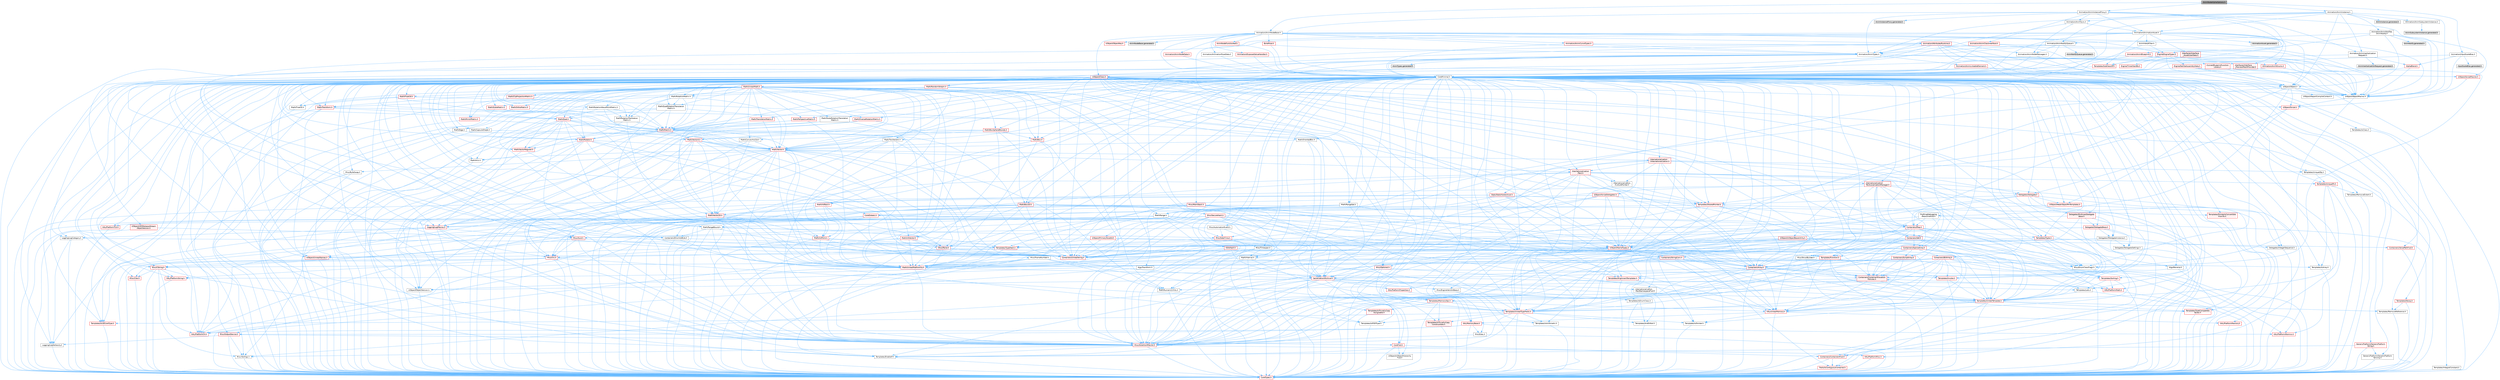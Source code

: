 digraph "AnimNodeAlphaOptions.h"
{
 // INTERACTIVE_SVG=YES
 // LATEX_PDF_SIZE
  bgcolor="transparent";
  edge [fontname=Helvetica,fontsize=10,labelfontname=Helvetica,labelfontsize=10];
  node [fontname=Helvetica,fontsize=10,shape=box,height=0.2,width=0.4];
  Node1 [id="Node000001",label="AnimNodeAlphaOptions.h",height=0.2,width=0.4,color="gray40", fillcolor="grey60", style="filled", fontcolor="black",tooltip=" "];
  Node1 -> Node2 [id="edge1_Node000001_Node000002",color="steelblue1",style="solid",tooltip=" "];
  Node2 [id="Node000002",label="Animation/AnimInstance.h",height=0.2,width=0.4,color="grey40", fillcolor="white", style="filled",URL="$df/da0/AnimInstance_8h.html",tooltip=" "];
  Node2 -> Node3 [id="edge2_Node000002_Node000003",color="steelblue1",style="solid",tooltip=" "];
  Node3 [id="Node000003",label="CoreMinimal.h",height=0.2,width=0.4,color="grey40", fillcolor="white", style="filled",URL="$d7/d67/CoreMinimal_8h.html",tooltip=" "];
  Node3 -> Node4 [id="edge3_Node000003_Node000004",color="steelblue1",style="solid",tooltip=" "];
  Node4 [id="Node000004",label="CoreTypes.h",height=0.2,width=0.4,color="red", fillcolor="#FFF0F0", style="filled",URL="$dc/dec/CoreTypes_8h.html",tooltip=" "];
  Node3 -> Node18 [id="edge4_Node000003_Node000018",color="steelblue1",style="solid",tooltip=" "];
  Node18 [id="Node000018",label="CoreFwd.h",height=0.2,width=0.4,color="red", fillcolor="#FFF0F0", style="filled",URL="$d1/d1e/CoreFwd_8h.html",tooltip=" "];
  Node18 -> Node4 [id="edge5_Node000018_Node000004",color="steelblue1",style="solid",tooltip=" "];
  Node18 -> Node19 [id="edge6_Node000018_Node000019",color="steelblue1",style="solid",tooltip=" "];
  Node19 [id="Node000019",label="Containers/ContainersFwd.h",height=0.2,width=0.4,color="red", fillcolor="#FFF0F0", style="filled",URL="$d4/d0a/ContainersFwd_8h.html",tooltip=" "];
  Node19 -> Node4 [id="edge7_Node000019_Node000004",color="steelblue1",style="solid",tooltip=" "];
  Node19 -> Node20 [id="edge8_Node000019_Node000020",color="steelblue1",style="solid",tooltip=" "];
  Node20 [id="Node000020",label="Traits/IsContiguousContainer.h",height=0.2,width=0.4,color="red", fillcolor="#FFF0F0", style="filled",URL="$d5/d3c/IsContiguousContainer_8h.html",tooltip=" "];
  Node20 -> Node4 [id="edge9_Node000020_Node000004",color="steelblue1",style="solid",tooltip=" "];
  Node18 -> Node24 [id="edge10_Node000018_Node000024",color="steelblue1",style="solid",tooltip=" "];
  Node24 [id="Node000024",label="UObject/UObjectHierarchy\lFwd.h",height=0.2,width=0.4,color="grey40", fillcolor="white", style="filled",URL="$d3/d13/UObjectHierarchyFwd_8h.html",tooltip=" "];
  Node3 -> Node24 [id="edge11_Node000003_Node000024",color="steelblue1",style="solid",tooltip=" "];
  Node3 -> Node19 [id="edge12_Node000003_Node000019",color="steelblue1",style="solid",tooltip=" "];
  Node3 -> Node25 [id="edge13_Node000003_Node000025",color="steelblue1",style="solid",tooltip=" "];
  Node25 [id="Node000025",label="Misc/VarArgs.h",height=0.2,width=0.4,color="grey40", fillcolor="white", style="filled",URL="$d5/d6f/VarArgs_8h.html",tooltip=" "];
  Node25 -> Node4 [id="edge14_Node000025_Node000004",color="steelblue1",style="solid",tooltip=" "];
  Node3 -> Node26 [id="edge15_Node000003_Node000026",color="steelblue1",style="solid",tooltip=" "];
  Node26 [id="Node000026",label="Logging/LogVerbosity.h",height=0.2,width=0.4,color="grey40", fillcolor="white", style="filled",URL="$d2/d8f/LogVerbosity_8h.html",tooltip=" "];
  Node26 -> Node4 [id="edge16_Node000026_Node000004",color="steelblue1",style="solid",tooltip=" "];
  Node3 -> Node27 [id="edge17_Node000003_Node000027",color="steelblue1",style="solid",tooltip=" "];
  Node27 [id="Node000027",label="Misc/OutputDevice.h",height=0.2,width=0.4,color="red", fillcolor="#FFF0F0", style="filled",URL="$d7/d32/OutputDevice_8h.html",tooltip=" "];
  Node27 -> Node18 [id="edge18_Node000027_Node000018",color="steelblue1",style="solid",tooltip=" "];
  Node27 -> Node4 [id="edge19_Node000027_Node000004",color="steelblue1",style="solid",tooltip=" "];
  Node27 -> Node26 [id="edge20_Node000027_Node000026",color="steelblue1",style="solid",tooltip=" "];
  Node27 -> Node25 [id="edge21_Node000027_Node000025",color="steelblue1",style="solid",tooltip=" "];
  Node3 -> Node33 [id="edge22_Node000003_Node000033",color="steelblue1",style="solid",tooltip=" "];
  Node33 [id="Node000033",label="HAL/PlatformCrt.h",height=0.2,width=0.4,color="red", fillcolor="#FFF0F0", style="filled",URL="$d8/d75/PlatformCrt_8h.html",tooltip=" "];
  Node3 -> Node43 [id="edge23_Node000003_Node000043",color="steelblue1",style="solid",tooltip=" "];
  Node43 [id="Node000043",label="HAL/PlatformMisc.h",height=0.2,width=0.4,color="red", fillcolor="#FFF0F0", style="filled",URL="$d0/df5/PlatformMisc_8h.html",tooltip=" "];
  Node43 -> Node4 [id="edge24_Node000043_Node000004",color="steelblue1",style="solid",tooltip=" "];
  Node3 -> Node62 [id="edge25_Node000003_Node000062",color="steelblue1",style="solid",tooltip=" "];
  Node62 [id="Node000062",label="Misc/AssertionMacros.h",height=0.2,width=0.4,color="red", fillcolor="#FFF0F0", style="filled",URL="$d0/dfa/AssertionMacros_8h.html",tooltip=" "];
  Node62 -> Node4 [id="edge26_Node000062_Node000004",color="steelblue1",style="solid",tooltip=" "];
  Node62 -> Node43 [id="edge27_Node000062_Node000043",color="steelblue1",style="solid",tooltip=" "];
  Node62 -> Node63 [id="edge28_Node000062_Node000063",color="steelblue1",style="solid",tooltip=" "];
  Node63 [id="Node000063",label="Templates/EnableIf.h",height=0.2,width=0.4,color="grey40", fillcolor="white", style="filled",URL="$d7/d60/EnableIf_8h.html",tooltip=" "];
  Node63 -> Node4 [id="edge29_Node000063_Node000004",color="steelblue1",style="solid",tooltip=" "];
  Node62 -> Node25 [id="edge30_Node000062_Node000025",color="steelblue1",style="solid",tooltip=" "];
  Node3 -> Node71 [id="edge31_Node000003_Node000071",color="steelblue1",style="solid",tooltip=" "];
  Node71 [id="Node000071",label="Templates/IsPointer.h",height=0.2,width=0.4,color="grey40", fillcolor="white", style="filled",URL="$d7/d05/IsPointer_8h.html",tooltip=" "];
  Node71 -> Node4 [id="edge32_Node000071_Node000004",color="steelblue1",style="solid",tooltip=" "];
  Node3 -> Node72 [id="edge33_Node000003_Node000072",color="steelblue1",style="solid",tooltip=" "];
  Node72 [id="Node000072",label="HAL/PlatformMemory.h",height=0.2,width=0.4,color="red", fillcolor="#FFF0F0", style="filled",URL="$de/d68/PlatformMemory_8h.html",tooltip=" "];
  Node72 -> Node4 [id="edge34_Node000072_Node000004",color="steelblue1",style="solid",tooltip=" "];
  Node3 -> Node55 [id="edge35_Node000003_Node000055",color="steelblue1",style="solid",tooltip=" "];
  Node55 [id="Node000055",label="HAL/PlatformAtomics.h",height=0.2,width=0.4,color="red", fillcolor="#FFF0F0", style="filled",URL="$d3/d36/PlatformAtomics_8h.html",tooltip=" "];
  Node55 -> Node4 [id="edge36_Node000055_Node000004",color="steelblue1",style="solid",tooltip=" "];
  Node3 -> Node77 [id="edge37_Node000003_Node000077",color="steelblue1",style="solid",tooltip=" "];
  Node77 [id="Node000077",label="Misc/Exec.h",height=0.2,width=0.4,color="grey40", fillcolor="white", style="filled",URL="$de/ddb/Exec_8h.html",tooltip=" "];
  Node77 -> Node4 [id="edge38_Node000077_Node000004",color="steelblue1",style="solid",tooltip=" "];
  Node77 -> Node62 [id="edge39_Node000077_Node000062",color="steelblue1",style="solid",tooltip=" "];
  Node3 -> Node78 [id="edge40_Node000003_Node000078",color="steelblue1",style="solid",tooltip=" "];
  Node78 [id="Node000078",label="HAL/MemoryBase.h",height=0.2,width=0.4,color="red", fillcolor="#FFF0F0", style="filled",URL="$d6/d9f/MemoryBase_8h.html",tooltip=" "];
  Node78 -> Node4 [id="edge41_Node000078_Node000004",color="steelblue1",style="solid",tooltip=" "];
  Node78 -> Node55 [id="edge42_Node000078_Node000055",color="steelblue1",style="solid",tooltip=" "];
  Node78 -> Node33 [id="edge43_Node000078_Node000033",color="steelblue1",style="solid",tooltip=" "];
  Node78 -> Node77 [id="edge44_Node000078_Node000077",color="steelblue1",style="solid",tooltip=" "];
  Node78 -> Node27 [id="edge45_Node000078_Node000027",color="steelblue1",style="solid",tooltip=" "];
  Node3 -> Node88 [id="edge46_Node000003_Node000088",color="steelblue1",style="solid",tooltip=" "];
  Node88 [id="Node000088",label="HAL/UnrealMemory.h",height=0.2,width=0.4,color="red", fillcolor="#FFF0F0", style="filled",URL="$d9/d96/UnrealMemory_8h.html",tooltip=" "];
  Node88 -> Node4 [id="edge47_Node000088_Node000004",color="steelblue1",style="solid",tooltip=" "];
  Node88 -> Node78 [id="edge48_Node000088_Node000078",color="steelblue1",style="solid",tooltip=" "];
  Node88 -> Node72 [id="edge49_Node000088_Node000072",color="steelblue1",style="solid",tooltip=" "];
  Node88 -> Node71 [id="edge50_Node000088_Node000071",color="steelblue1",style="solid",tooltip=" "];
  Node3 -> Node90 [id="edge51_Node000003_Node000090",color="steelblue1",style="solid",tooltip=" "];
  Node90 [id="Node000090",label="Templates/IsArithmetic.h",height=0.2,width=0.4,color="grey40", fillcolor="white", style="filled",URL="$d2/d5d/IsArithmetic_8h.html",tooltip=" "];
  Node90 -> Node4 [id="edge52_Node000090_Node000004",color="steelblue1",style="solid",tooltip=" "];
  Node3 -> Node84 [id="edge53_Node000003_Node000084",color="steelblue1",style="solid",tooltip=" "];
  Node84 [id="Node000084",label="Templates/AndOrNot.h",height=0.2,width=0.4,color="grey40", fillcolor="white", style="filled",URL="$db/d0a/AndOrNot_8h.html",tooltip=" "];
  Node84 -> Node4 [id="edge54_Node000084_Node000004",color="steelblue1",style="solid",tooltip=" "];
  Node3 -> Node91 [id="edge55_Node000003_Node000091",color="steelblue1",style="solid",tooltip=" "];
  Node91 [id="Node000091",label="Templates/IsPODType.h",height=0.2,width=0.4,color="grey40", fillcolor="white", style="filled",URL="$d7/db1/IsPODType_8h.html",tooltip=" "];
  Node91 -> Node4 [id="edge56_Node000091_Node000004",color="steelblue1",style="solid",tooltip=" "];
  Node3 -> Node92 [id="edge57_Node000003_Node000092",color="steelblue1",style="solid",tooltip=" "];
  Node92 [id="Node000092",label="Templates/IsUECoreType.h",height=0.2,width=0.4,color="red", fillcolor="#FFF0F0", style="filled",URL="$d1/db8/IsUECoreType_8h.html",tooltip=" "];
  Node92 -> Node4 [id="edge58_Node000092_Node000004",color="steelblue1",style="solid",tooltip=" "];
  Node3 -> Node85 [id="edge59_Node000003_Node000085",color="steelblue1",style="solid",tooltip=" "];
  Node85 [id="Node000085",label="Templates/IsTriviallyCopy\lConstructible.h",height=0.2,width=0.4,color="red", fillcolor="#FFF0F0", style="filled",URL="$d3/d78/IsTriviallyCopyConstructible_8h.html",tooltip=" "];
  Node85 -> Node4 [id="edge60_Node000085_Node000004",color="steelblue1",style="solid",tooltip=" "];
  Node3 -> Node93 [id="edge61_Node000003_Node000093",color="steelblue1",style="solid",tooltip=" "];
  Node93 [id="Node000093",label="Templates/UnrealTypeTraits.h",height=0.2,width=0.4,color="red", fillcolor="#FFF0F0", style="filled",URL="$d2/d2d/UnrealTypeTraits_8h.html",tooltip=" "];
  Node93 -> Node4 [id="edge62_Node000093_Node000004",color="steelblue1",style="solid",tooltip=" "];
  Node93 -> Node71 [id="edge63_Node000093_Node000071",color="steelblue1",style="solid",tooltip=" "];
  Node93 -> Node62 [id="edge64_Node000093_Node000062",color="steelblue1",style="solid",tooltip=" "];
  Node93 -> Node84 [id="edge65_Node000093_Node000084",color="steelblue1",style="solid",tooltip=" "];
  Node93 -> Node63 [id="edge66_Node000093_Node000063",color="steelblue1",style="solid",tooltip=" "];
  Node93 -> Node90 [id="edge67_Node000093_Node000090",color="steelblue1",style="solid",tooltip=" "];
  Node93 -> Node91 [id="edge68_Node000093_Node000091",color="steelblue1",style="solid",tooltip=" "];
  Node93 -> Node92 [id="edge69_Node000093_Node000092",color="steelblue1",style="solid",tooltip=" "];
  Node93 -> Node85 [id="edge70_Node000093_Node000085",color="steelblue1",style="solid",tooltip=" "];
  Node3 -> Node63 [id="edge71_Node000003_Node000063",color="steelblue1",style="solid",tooltip=" "];
  Node3 -> Node95 [id="edge72_Node000003_Node000095",color="steelblue1",style="solid",tooltip=" "];
  Node95 [id="Node000095",label="Templates/RemoveReference.h",height=0.2,width=0.4,color="grey40", fillcolor="white", style="filled",URL="$da/dbe/RemoveReference_8h.html",tooltip=" "];
  Node95 -> Node4 [id="edge73_Node000095_Node000004",color="steelblue1",style="solid",tooltip=" "];
  Node3 -> Node96 [id="edge74_Node000003_Node000096",color="steelblue1",style="solid",tooltip=" "];
  Node96 [id="Node000096",label="Templates/IntegralConstant.h",height=0.2,width=0.4,color="grey40", fillcolor="white", style="filled",URL="$db/d1b/IntegralConstant_8h.html",tooltip=" "];
  Node96 -> Node4 [id="edge75_Node000096_Node000004",color="steelblue1",style="solid",tooltip=" "];
  Node3 -> Node97 [id="edge76_Node000003_Node000097",color="steelblue1",style="solid",tooltip=" "];
  Node97 [id="Node000097",label="Templates/IsClass.h",height=0.2,width=0.4,color="grey40", fillcolor="white", style="filled",URL="$db/dcb/IsClass_8h.html",tooltip=" "];
  Node97 -> Node4 [id="edge77_Node000097_Node000004",color="steelblue1",style="solid",tooltip=" "];
  Node3 -> Node98 [id="edge78_Node000003_Node000098",color="steelblue1",style="solid",tooltip=" "];
  Node98 [id="Node000098",label="Templates/TypeCompatible\lBytes.h",height=0.2,width=0.4,color="red", fillcolor="#FFF0F0", style="filled",URL="$df/d0a/TypeCompatibleBytes_8h.html",tooltip=" "];
  Node98 -> Node4 [id="edge79_Node000098_Node000004",color="steelblue1",style="solid",tooltip=" "];
  Node3 -> Node20 [id="edge80_Node000003_Node000020",color="steelblue1",style="solid",tooltip=" "];
  Node3 -> Node99 [id="edge81_Node000003_Node000099",color="steelblue1",style="solid",tooltip=" "];
  Node99 [id="Node000099",label="Templates/UnrealTemplate.h",height=0.2,width=0.4,color="red", fillcolor="#FFF0F0", style="filled",URL="$d4/d24/UnrealTemplate_8h.html",tooltip=" "];
  Node99 -> Node4 [id="edge82_Node000099_Node000004",color="steelblue1",style="solid",tooltip=" "];
  Node99 -> Node71 [id="edge83_Node000099_Node000071",color="steelblue1",style="solid",tooltip=" "];
  Node99 -> Node88 [id="edge84_Node000099_Node000088",color="steelblue1",style="solid",tooltip=" "];
  Node99 -> Node93 [id="edge85_Node000099_Node000093",color="steelblue1",style="solid",tooltip=" "];
  Node99 -> Node95 [id="edge86_Node000099_Node000095",color="steelblue1",style="solid",tooltip=" "];
  Node99 -> Node98 [id="edge87_Node000099_Node000098",color="steelblue1",style="solid",tooltip=" "];
  Node99 -> Node20 [id="edge88_Node000099_Node000020",color="steelblue1",style="solid",tooltip=" "];
  Node3 -> Node48 [id="edge89_Node000003_Node000048",color="steelblue1",style="solid",tooltip=" "];
  Node48 [id="Node000048",label="Math/NumericLimits.h",height=0.2,width=0.4,color="grey40", fillcolor="white", style="filled",URL="$df/d1b/NumericLimits_8h.html",tooltip=" "];
  Node48 -> Node4 [id="edge90_Node000048_Node000004",color="steelblue1",style="solid",tooltip=" "];
  Node3 -> Node103 [id="edge91_Node000003_Node000103",color="steelblue1",style="solid",tooltip=" "];
  Node103 [id="Node000103",label="HAL/PlatformMath.h",height=0.2,width=0.4,color="red", fillcolor="#FFF0F0", style="filled",URL="$dc/d53/PlatformMath_8h.html",tooltip=" "];
  Node103 -> Node4 [id="edge92_Node000103_Node000004",color="steelblue1",style="solid",tooltip=" "];
  Node3 -> Node86 [id="edge93_Node000003_Node000086",color="steelblue1",style="solid",tooltip=" "];
  Node86 [id="Node000086",label="Templates/IsTriviallyCopy\lAssignable.h",height=0.2,width=0.4,color="red", fillcolor="#FFF0F0", style="filled",URL="$d2/df2/IsTriviallyCopyAssignable_8h.html",tooltip=" "];
  Node86 -> Node4 [id="edge94_Node000086_Node000004",color="steelblue1",style="solid",tooltip=" "];
  Node3 -> Node111 [id="edge95_Node000003_Node000111",color="steelblue1",style="solid",tooltip=" "];
  Node111 [id="Node000111",label="Templates/MemoryOps.h",height=0.2,width=0.4,color="red", fillcolor="#FFF0F0", style="filled",URL="$db/dea/MemoryOps_8h.html",tooltip=" "];
  Node111 -> Node4 [id="edge96_Node000111_Node000004",color="steelblue1",style="solid",tooltip=" "];
  Node111 -> Node88 [id="edge97_Node000111_Node000088",color="steelblue1",style="solid",tooltip=" "];
  Node111 -> Node86 [id="edge98_Node000111_Node000086",color="steelblue1",style="solid",tooltip=" "];
  Node111 -> Node85 [id="edge99_Node000111_Node000085",color="steelblue1",style="solid",tooltip=" "];
  Node111 -> Node93 [id="edge100_Node000111_Node000093",color="steelblue1",style="solid",tooltip=" "];
  Node3 -> Node112 [id="edge101_Node000003_Node000112",color="steelblue1",style="solid",tooltip=" "];
  Node112 [id="Node000112",label="Containers/ContainerAllocation\lPolicies.h",height=0.2,width=0.4,color="red", fillcolor="#FFF0F0", style="filled",URL="$d7/dff/ContainerAllocationPolicies_8h.html",tooltip=" "];
  Node112 -> Node4 [id="edge102_Node000112_Node000004",color="steelblue1",style="solid",tooltip=" "];
  Node112 -> Node112 [id="edge103_Node000112_Node000112",color="steelblue1",style="solid",tooltip=" "];
  Node112 -> Node103 [id="edge104_Node000112_Node000103",color="steelblue1",style="solid",tooltip=" "];
  Node112 -> Node88 [id="edge105_Node000112_Node000088",color="steelblue1",style="solid",tooltip=" "];
  Node112 -> Node48 [id="edge106_Node000112_Node000048",color="steelblue1",style="solid",tooltip=" "];
  Node112 -> Node62 [id="edge107_Node000112_Node000062",color="steelblue1",style="solid",tooltip=" "];
  Node112 -> Node111 [id="edge108_Node000112_Node000111",color="steelblue1",style="solid",tooltip=" "];
  Node112 -> Node98 [id="edge109_Node000112_Node000098",color="steelblue1",style="solid",tooltip=" "];
  Node3 -> Node115 [id="edge110_Node000003_Node000115",color="steelblue1",style="solid",tooltip=" "];
  Node115 [id="Node000115",label="Templates/IsEnumClass.h",height=0.2,width=0.4,color="grey40", fillcolor="white", style="filled",URL="$d7/d15/IsEnumClass_8h.html",tooltip=" "];
  Node115 -> Node4 [id="edge111_Node000115_Node000004",color="steelblue1",style="solid",tooltip=" "];
  Node115 -> Node84 [id="edge112_Node000115_Node000084",color="steelblue1",style="solid",tooltip=" "];
  Node3 -> Node116 [id="edge113_Node000003_Node000116",color="steelblue1",style="solid",tooltip=" "];
  Node116 [id="Node000116",label="HAL/PlatformProperties.h",height=0.2,width=0.4,color="red", fillcolor="#FFF0F0", style="filled",URL="$d9/db0/PlatformProperties_8h.html",tooltip=" "];
  Node116 -> Node4 [id="edge114_Node000116_Node000004",color="steelblue1",style="solid",tooltip=" "];
  Node3 -> Node119 [id="edge115_Node000003_Node000119",color="steelblue1",style="solid",tooltip=" "];
  Node119 [id="Node000119",label="Misc/EngineVersionBase.h",height=0.2,width=0.4,color="grey40", fillcolor="white", style="filled",URL="$d5/d2b/EngineVersionBase_8h.html",tooltip=" "];
  Node119 -> Node4 [id="edge116_Node000119_Node000004",color="steelblue1",style="solid",tooltip=" "];
  Node3 -> Node120 [id="edge117_Node000003_Node000120",color="steelblue1",style="solid",tooltip=" "];
  Node120 [id="Node000120",label="Internationalization\l/TextNamespaceFwd.h",height=0.2,width=0.4,color="grey40", fillcolor="white", style="filled",URL="$d8/d97/TextNamespaceFwd_8h.html",tooltip=" "];
  Node120 -> Node4 [id="edge118_Node000120_Node000004",color="steelblue1",style="solid",tooltip=" "];
  Node3 -> Node121 [id="edge119_Node000003_Node000121",color="steelblue1",style="solid",tooltip=" "];
  Node121 [id="Node000121",label="Serialization/Archive.h",height=0.2,width=0.4,color="red", fillcolor="#FFF0F0", style="filled",URL="$d7/d3b/Archive_8h.html",tooltip=" "];
  Node121 -> Node18 [id="edge120_Node000121_Node000018",color="steelblue1",style="solid",tooltip=" "];
  Node121 -> Node4 [id="edge121_Node000121_Node000004",color="steelblue1",style="solid",tooltip=" "];
  Node121 -> Node116 [id="edge122_Node000121_Node000116",color="steelblue1",style="solid",tooltip=" "];
  Node121 -> Node120 [id="edge123_Node000121_Node000120",color="steelblue1",style="solid",tooltip=" "];
  Node121 -> Node62 [id="edge124_Node000121_Node000062",color="steelblue1",style="solid",tooltip=" "];
  Node121 -> Node119 [id="edge125_Node000121_Node000119",color="steelblue1",style="solid",tooltip=" "];
  Node121 -> Node25 [id="edge126_Node000121_Node000025",color="steelblue1",style="solid",tooltip=" "];
  Node121 -> Node63 [id="edge127_Node000121_Node000063",color="steelblue1",style="solid",tooltip=" "];
  Node121 -> Node115 [id="edge128_Node000121_Node000115",color="steelblue1",style="solid",tooltip=" "];
  Node121 -> Node99 [id="edge129_Node000121_Node000099",color="steelblue1",style="solid",tooltip=" "];
  Node121 -> Node124 [id="edge130_Node000121_Node000124",color="steelblue1",style="solid",tooltip=" "];
  Node124 [id="Node000124",label="UObject/ObjectVersion.h",height=0.2,width=0.4,color="grey40", fillcolor="white", style="filled",URL="$da/d63/ObjectVersion_8h.html",tooltip=" "];
  Node124 -> Node4 [id="edge131_Node000124_Node000004",color="steelblue1",style="solid",tooltip=" "];
  Node3 -> Node125 [id="edge132_Node000003_Node000125",color="steelblue1",style="solid",tooltip=" "];
  Node125 [id="Node000125",label="Templates/Less.h",height=0.2,width=0.4,color="grey40", fillcolor="white", style="filled",URL="$de/dc8/Less_8h.html",tooltip=" "];
  Node125 -> Node4 [id="edge133_Node000125_Node000004",color="steelblue1",style="solid",tooltip=" "];
  Node125 -> Node99 [id="edge134_Node000125_Node000099",color="steelblue1",style="solid",tooltip=" "];
  Node3 -> Node126 [id="edge135_Node000003_Node000126",color="steelblue1",style="solid",tooltip=" "];
  Node126 [id="Node000126",label="Templates/Sorting.h",height=0.2,width=0.4,color="red", fillcolor="#FFF0F0", style="filled",URL="$d3/d9e/Sorting_8h.html",tooltip=" "];
  Node126 -> Node4 [id="edge136_Node000126_Node000004",color="steelblue1",style="solid",tooltip=" "];
  Node126 -> Node103 [id="edge137_Node000126_Node000103",color="steelblue1",style="solid",tooltip=" "];
  Node126 -> Node125 [id="edge138_Node000126_Node000125",color="steelblue1",style="solid",tooltip=" "];
  Node3 -> Node137 [id="edge139_Node000003_Node000137",color="steelblue1",style="solid",tooltip=" "];
  Node137 [id="Node000137",label="Misc/Char.h",height=0.2,width=0.4,color="red", fillcolor="#FFF0F0", style="filled",URL="$d0/d58/Char_8h.html",tooltip=" "];
  Node137 -> Node4 [id="edge140_Node000137_Node000004",color="steelblue1",style="solid",tooltip=" "];
  Node3 -> Node140 [id="edge141_Node000003_Node000140",color="steelblue1",style="solid",tooltip=" "];
  Node140 [id="Node000140",label="GenericPlatform/GenericPlatform\lStricmp.h",height=0.2,width=0.4,color="grey40", fillcolor="white", style="filled",URL="$d2/d86/GenericPlatformStricmp_8h.html",tooltip=" "];
  Node140 -> Node4 [id="edge142_Node000140_Node000004",color="steelblue1",style="solid",tooltip=" "];
  Node3 -> Node141 [id="edge143_Node000003_Node000141",color="steelblue1",style="solid",tooltip=" "];
  Node141 [id="Node000141",label="GenericPlatform/GenericPlatform\lString.h",height=0.2,width=0.4,color="red", fillcolor="#FFF0F0", style="filled",URL="$dd/d20/GenericPlatformString_8h.html",tooltip=" "];
  Node141 -> Node4 [id="edge144_Node000141_Node000004",color="steelblue1",style="solid",tooltip=" "];
  Node141 -> Node140 [id="edge145_Node000141_Node000140",color="steelblue1",style="solid",tooltip=" "];
  Node141 -> Node63 [id="edge146_Node000141_Node000063",color="steelblue1",style="solid",tooltip=" "];
  Node3 -> Node74 [id="edge147_Node000003_Node000074",color="steelblue1",style="solid",tooltip=" "];
  Node74 [id="Node000074",label="HAL/PlatformString.h",height=0.2,width=0.4,color="red", fillcolor="#FFF0F0", style="filled",URL="$db/db5/PlatformString_8h.html",tooltip=" "];
  Node74 -> Node4 [id="edge148_Node000074_Node000004",color="steelblue1",style="solid",tooltip=" "];
  Node3 -> Node144 [id="edge149_Node000003_Node000144",color="steelblue1",style="solid",tooltip=" "];
  Node144 [id="Node000144",label="Misc/CString.h",height=0.2,width=0.4,color="red", fillcolor="#FFF0F0", style="filled",URL="$d2/d49/CString_8h.html",tooltip=" "];
  Node144 -> Node4 [id="edge150_Node000144_Node000004",color="steelblue1",style="solid",tooltip=" "];
  Node144 -> Node33 [id="edge151_Node000144_Node000033",color="steelblue1",style="solid",tooltip=" "];
  Node144 -> Node74 [id="edge152_Node000144_Node000074",color="steelblue1",style="solid",tooltip=" "];
  Node144 -> Node62 [id="edge153_Node000144_Node000062",color="steelblue1",style="solid",tooltip=" "];
  Node144 -> Node137 [id="edge154_Node000144_Node000137",color="steelblue1",style="solid",tooltip=" "];
  Node144 -> Node25 [id="edge155_Node000144_Node000025",color="steelblue1",style="solid",tooltip=" "];
  Node3 -> Node145 [id="edge156_Node000003_Node000145",color="steelblue1",style="solid",tooltip=" "];
  Node145 [id="Node000145",label="Misc/Crc.h",height=0.2,width=0.4,color="red", fillcolor="#FFF0F0", style="filled",URL="$d4/dd2/Crc_8h.html",tooltip=" "];
  Node145 -> Node4 [id="edge157_Node000145_Node000004",color="steelblue1",style="solid",tooltip=" "];
  Node145 -> Node74 [id="edge158_Node000145_Node000074",color="steelblue1",style="solid",tooltip=" "];
  Node145 -> Node62 [id="edge159_Node000145_Node000062",color="steelblue1",style="solid",tooltip=" "];
  Node145 -> Node144 [id="edge160_Node000145_Node000144",color="steelblue1",style="solid",tooltip=" "];
  Node145 -> Node137 [id="edge161_Node000145_Node000137",color="steelblue1",style="solid",tooltip=" "];
  Node145 -> Node93 [id="edge162_Node000145_Node000093",color="steelblue1",style="solid",tooltip=" "];
  Node3 -> Node136 [id="edge163_Node000003_Node000136",color="steelblue1",style="solid",tooltip=" "];
  Node136 [id="Node000136",label="Math/UnrealMathUtility.h",height=0.2,width=0.4,color="red", fillcolor="#FFF0F0", style="filled",URL="$db/db8/UnrealMathUtility_8h.html",tooltip=" "];
  Node136 -> Node4 [id="edge164_Node000136_Node000004",color="steelblue1",style="solid",tooltip=" "];
  Node136 -> Node62 [id="edge165_Node000136_Node000062",color="steelblue1",style="solid",tooltip=" "];
  Node136 -> Node103 [id="edge166_Node000136_Node000103",color="steelblue1",style="solid",tooltip=" "];
  Node3 -> Node146 [id="edge167_Node000003_Node000146",color="steelblue1",style="solid",tooltip=" "];
  Node146 [id="Node000146",label="Containers/UnrealString.h",height=0.2,width=0.4,color="red", fillcolor="#FFF0F0", style="filled",URL="$d5/dba/UnrealString_8h.html",tooltip=" "];
  Node3 -> Node150 [id="edge168_Node000003_Node000150",color="steelblue1",style="solid",tooltip=" "];
  Node150 [id="Node000150",label="Containers/Array.h",height=0.2,width=0.4,color="red", fillcolor="#FFF0F0", style="filled",URL="$df/dd0/Array_8h.html",tooltip=" "];
  Node150 -> Node4 [id="edge169_Node000150_Node000004",color="steelblue1",style="solid",tooltip=" "];
  Node150 -> Node62 [id="edge170_Node000150_Node000062",color="steelblue1",style="solid",tooltip=" "];
  Node150 -> Node88 [id="edge171_Node000150_Node000088",color="steelblue1",style="solid",tooltip=" "];
  Node150 -> Node93 [id="edge172_Node000150_Node000093",color="steelblue1",style="solid",tooltip=" "];
  Node150 -> Node99 [id="edge173_Node000150_Node000099",color="steelblue1",style="solid",tooltip=" "];
  Node150 -> Node112 [id="edge174_Node000150_Node000112",color="steelblue1",style="solid",tooltip=" "];
  Node150 -> Node121 [id="edge175_Node000150_Node000121",color="steelblue1",style="solid",tooltip=" "];
  Node150 -> Node129 [id="edge176_Node000150_Node000129",color="steelblue1",style="solid",tooltip=" "];
  Node129 [id="Node000129",label="Templates/Invoke.h",height=0.2,width=0.4,color="red", fillcolor="#FFF0F0", style="filled",URL="$d7/deb/Invoke_8h.html",tooltip=" "];
  Node129 -> Node4 [id="edge177_Node000129_Node000004",color="steelblue1",style="solid",tooltip=" "];
  Node129 -> Node99 [id="edge178_Node000129_Node000099",color="steelblue1",style="solid",tooltip=" "];
  Node150 -> Node125 [id="edge179_Node000150_Node000125",color="steelblue1",style="solid",tooltip=" "];
  Node150 -> Node126 [id="edge180_Node000150_Node000126",color="steelblue1",style="solid",tooltip=" "];
  Node150 -> Node173 [id="edge181_Node000150_Node000173",color="steelblue1",style="solid",tooltip=" "];
  Node173 [id="Node000173",label="Templates/AlignmentTemplates.h",height=0.2,width=0.4,color="red", fillcolor="#FFF0F0", style="filled",URL="$dd/d32/AlignmentTemplates_8h.html",tooltip=" "];
  Node173 -> Node4 [id="edge182_Node000173_Node000004",color="steelblue1",style="solid",tooltip=" "];
  Node173 -> Node71 [id="edge183_Node000173_Node000071",color="steelblue1",style="solid",tooltip=" "];
  Node3 -> Node174 [id="edge184_Node000003_Node000174",color="steelblue1",style="solid",tooltip=" "];
  Node174 [id="Node000174",label="Misc/FrameNumber.h",height=0.2,width=0.4,color="grey40", fillcolor="white", style="filled",URL="$dd/dbd/FrameNumber_8h.html",tooltip=" "];
  Node174 -> Node4 [id="edge185_Node000174_Node000004",color="steelblue1",style="solid",tooltip=" "];
  Node174 -> Node48 [id="edge186_Node000174_Node000048",color="steelblue1",style="solid",tooltip=" "];
  Node174 -> Node136 [id="edge187_Node000174_Node000136",color="steelblue1",style="solid",tooltip=" "];
  Node174 -> Node63 [id="edge188_Node000174_Node000063",color="steelblue1",style="solid",tooltip=" "];
  Node174 -> Node93 [id="edge189_Node000174_Node000093",color="steelblue1",style="solid",tooltip=" "];
  Node3 -> Node175 [id="edge190_Node000003_Node000175",color="steelblue1",style="solid",tooltip=" "];
  Node175 [id="Node000175",label="Misc/Timespan.h",height=0.2,width=0.4,color="grey40", fillcolor="white", style="filled",URL="$da/dd9/Timespan_8h.html",tooltip=" "];
  Node175 -> Node4 [id="edge191_Node000175_Node000004",color="steelblue1",style="solid",tooltip=" "];
  Node175 -> Node176 [id="edge192_Node000175_Node000176",color="steelblue1",style="solid",tooltip=" "];
  Node176 [id="Node000176",label="Math/Interval.h",height=0.2,width=0.4,color="grey40", fillcolor="white", style="filled",URL="$d1/d55/Interval_8h.html",tooltip=" "];
  Node176 -> Node4 [id="edge193_Node000176_Node000004",color="steelblue1",style="solid",tooltip=" "];
  Node176 -> Node90 [id="edge194_Node000176_Node000090",color="steelblue1",style="solid",tooltip=" "];
  Node176 -> Node93 [id="edge195_Node000176_Node000093",color="steelblue1",style="solid",tooltip=" "];
  Node176 -> Node48 [id="edge196_Node000176_Node000048",color="steelblue1",style="solid",tooltip=" "];
  Node176 -> Node136 [id="edge197_Node000176_Node000136",color="steelblue1",style="solid",tooltip=" "];
  Node175 -> Node136 [id="edge198_Node000175_Node000136",color="steelblue1",style="solid",tooltip=" "];
  Node175 -> Node62 [id="edge199_Node000175_Node000062",color="steelblue1",style="solid",tooltip=" "];
  Node3 -> Node177 [id="edge200_Node000003_Node000177",color="steelblue1",style="solid",tooltip=" "];
  Node177 [id="Node000177",label="Containers/StringConv.h",height=0.2,width=0.4,color="red", fillcolor="#FFF0F0", style="filled",URL="$d3/ddf/StringConv_8h.html",tooltip=" "];
  Node177 -> Node4 [id="edge201_Node000177_Node000004",color="steelblue1",style="solid",tooltip=" "];
  Node177 -> Node62 [id="edge202_Node000177_Node000062",color="steelblue1",style="solid",tooltip=" "];
  Node177 -> Node112 [id="edge203_Node000177_Node000112",color="steelblue1",style="solid",tooltip=" "];
  Node177 -> Node150 [id="edge204_Node000177_Node000150",color="steelblue1",style="solid",tooltip=" "];
  Node177 -> Node144 [id="edge205_Node000177_Node000144",color="steelblue1",style="solid",tooltip=" "];
  Node177 -> Node178 [id="edge206_Node000177_Node000178",color="steelblue1",style="solid",tooltip=" "];
  Node178 [id="Node000178",label="Templates/IsArray.h",height=0.2,width=0.4,color="grey40", fillcolor="white", style="filled",URL="$d8/d8d/IsArray_8h.html",tooltip=" "];
  Node178 -> Node4 [id="edge207_Node000178_Node000004",color="steelblue1",style="solid",tooltip=" "];
  Node177 -> Node99 [id="edge208_Node000177_Node000099",color="steelblue1",style="solid",tooltip=" "];
  Node177 -> Node93 [id="edge209_Node000177_Node000093",color="steelblue1",style="solid",tooltip=" "];
  Node177 -> Node20 [id="edge210_Node000177_Node000020",color="steelblue1",style="solid",tooltip=" "];
  Node3 -> Node179 [id="edge211_Node000003_Node000179",color="steelblue1",style="solid",tooltip=" "];
  Node179 [id="Node000179",label="UObject/UnrealNames.h",height=0.2,width=0.4,color="red", fillcolor="#FFF0F0", style="filled",URL="$d8/db1/UnrealNames_8h.html",tooltip=" "];
  Node179 -> Node4 [id="edge212_Node000179_Node000004",color="steelblue1",style="solid",tooltip=" "];
  Node3 -> Node181 [id="edge213_Node000003_Node000181",color="steelblue1",style="solid",tooltip=" "];
  Node181 [id="Node000181",label="UObject/NameTypes.h",height=0.2,width=0.4,color="red", fillcolor="#FFF0F0", style="filled",URL="$d6/d35/NameTypes_8h.html",tooltip=" "];
  Node181 -> Node4 [id="edge214_Node000181_Node000004",color="steelblue1",style="solid",tooltip=" "];
  Node181 -> Node62 [id="edge215_Node000181_Node000062",color="steelblue1",style="solid",tooltip=" "];
  Node181 -> Node88 [id="edge216_Node000181_Node000088",color="steelblue1",style="solid",tooltip=" "];
  Node181 -> Node93 [id="edge217_Node000181_Node000093",color="steelblue1",style="solid",tooltip=" "];
  Node181 -> Node99 [id="edge218_Node000181_Node000099",color="steelblue1",style="solid",tooltip=" "];
  Node181 -> Node146 [id="edge219_Node000181_Node000146",color="steelblue1",style="solid",tooltip=" "];
  Node181 -> Node177 [id="edge220_Node000181_Node000177",color="steelblue1",style="solid",tooltip=" "];
  Node181 -> Node179 [id="edge221_Node000181_Node000179",color="steelblue1",style="solid",tooltip=" "];
  Node3 -> Node189 [id="edge222_Node000003_Node000189",color="steelblue1",style="solid",tooltip=" "];
  Node189 [id="Node000189",label="Misc/Parse.h",height=0.2,width=0.4,color="red", fillcolor="#FFF0F0", style="filled",URL="$dc/d71/Parse_8h.html",tooltip=" "];
  Node189 -> Node146 [id="edge223_Node000189_Node000146",color="steelblue1",style="solid",tooltip=" "];
  Node189 -> Node4 [id="edge224_Node000189_Node000004",color="steelblue1",style="solid",tooltip=" "];
  Node189 -> Node33 [id="edge225_Node000189_Node000033",color="steelblue1",style="solid",tooltip=" "];
  Node189 -> Node50 [id="edge226_Node000189_Node000050",color="steelblue1",style="solid",tooltip=" "];
  Node50 [id="Node000050",label="Misc/EnumClassFlags.h",height=0.2,width=0.4,color="grey40", fillcolor="white", style="filled",URL="$d8/de7/EnumClassFlags_8h.html",tooltip=" "];
  Node189 -> Node190 [id="edge227_Node000189_Node000190",color="steelblue1",style="solid",tooltip=" "];
  Node190 [id="Node000190",label="Templates/Function.h",height=0.2,width=0.4,color="red", fillcolor="#FFF0F0", style="filled",URL="$df/df5/Function_8h.html",tooltip=" "];
  Node190 -> Node4 [id="edge228_Node000190_Node000004",color="steelblue1",style="solid",tooltip=" "];
  Node190 -> Node62 [id="edge229_Node000190_Node000062",color="steelblue1",style="solid",tooltip=" "];
  Node190 -> Node88 [id="edge230_Node000190_Node000088",color="steelblue1",style="solid",tooltip=" "];
  Node190 -> Node93 [id="edge231_Node000190_Node000093",color="steelblue1",style="solid",tooltip=" "];
  Node190 -> Node129 [id="edge232_Node000190_Node000129",color="steelblue1",style="solid",tooltip=" "];
  Node190 -> Node99 [id="edge233_Node000190_Node000099",color="steelblue1",style="solid",tooltip=" "];
  Node190 -> Node136 [id="edge234_Node000190_Node000136",color="steelblue1",style="solid",tooltip=" "];
  Node3 -> Node173 [id="edge235_Node000003_Node000173",color="steelblue1",style="solid",tooltip=" "];
  Node3 -> Node192 [id="edge236_Node000003_Node000192",color="steelblue1",style="solid",tooltip=" "];
  Node192 [id="Node000192",label="Misc/StructBuilder.h",height=0.2,width=0.4,color="grey40", fillcolor="white", style="filled",URL="$d9/db3/StructBuilder_8h.html",tooltip=" "];
  Node192 -> Node4 [id="edge237_Node000192_Node000004",color="steelblue1",style="solid",tooltip=" "];
  Node192 -> Node136 [id="edge238_Node000192_Node000136",color="steelblue1",style="solid",tooltip=" "];
  Node192 -> Node173 [id="edge239_Node000192_Node000173",color="steelblue1",style="solid",tooltip=" "];
  Node3 -> Node105 [id="edge240_Node000003_Node000105",color="steelblue1",style="solid",tooltip=" "];
  Node105 [id="Node000105",label="Templates/Decay.h",height=0.2,width=0.4,color="red", fillcolor="#FFF0F0", style="filled",URL="$dd/d0f/Decay_8h.html",tooltip=" "];
  Node105 -> Node4 [id="edge241_Node000105_Node000004",color="steelblue1",style="solid",tooltip=" "];
  Node105 -> Node95 [id="edge242_Node000105_Node000095",color="steelblue1",style="solid",tooltip=" "];
  Node3 -> Node193 [id="edge243_Node000003_Node000193",color="steelblue1",style="solid",tooltip=" "];
  Node193 [id="Node000193",label="Templates/PointerIsConvertible\lFromTo.h",height=0.2,width=0.4,color="red", fillcolor="#FFF0F0", style="filled",URL="$d6/d65/PointerIsConvertibleFromTo_8h.html",tooltip=" "];
  Node193 -> Node4 [id="edge244_Node000193_Node000004",color="steelblue1",style="solid",tooltip=" "];
  Node3 -> Node129 [id="edge245_Node000003_Node000129",color="steelblue1",style="solid",tooltip=" "];
  Node3 -> Node190 [id="edge246_Node000003_Node000190",color="steelblue1",style="solid",tooltip=" "];
  Node3 -> Node162 [id="edge247_Node000003_Node000162",color="steelblue1",style="solid",tooltip=" "];
  Node162 [id="Node000162",label="Templates/TypeHash.h",height=0.2,width=0.4,color="red", fillcolor="#FFF0F0", style="filled",URL="$d1/d62/TypeHash_8h.html",tooltip=" "];
  Node162 -> Node4 [id="edge248_Node000162_Node000004",color="steelblue1",style="solid",tooltip=" "];
  Node162 -> Node145 [id="edge249_Node000162_Node000145",color="steelblue1",style="solid",tooltip=" "];
  Node3 -> Node194 [id="edge250_Node000003_Node000194",color="steelblue1",style="solid",tooltip=" "];
  Node194 [id="Node000194",label="Containers/ScriptArray.h",height=0.2,width=0.4,color="red", fillcolor="#FFF0F0", style="filled",URL="$dc/daf/ScriptArray_8h.html",tooltip=" "];
  Node194 -> Node4 [id="edge251_Node000194_Node000004",color="steelblue1",style="solid",tooltip=" "];
  Node194 -> Node62 [id="edge252_Node000194_Node000062",color="steelblue1",style="solid",tooltip=" "];
  Node194 -> Node88 [id="edge253_Node000194_Node000088",color="steelblue1",style="solid",tooltip=" "];
  Node194 -> Node112 [id="edge254_Node000194_Node000112",color="steelblue1",style="solid",tooltip=" "];
  Node194 -> Node150 [id="edge255_Node000194_Node000150",color="steelblue1",style="solid",tooltip=" "];
  Node3 -> Node195 [id="edge256_Node000003_Node000195",color="steelblue1",style="solid",tooltip=" "];
  Node195 [id="Node000195",label="Containers/BitArray.h",height=0.2,width=0.4,color="red", fillcolor="#FFF0F0", style="filled",URL="$d1/de4/BitArray_8h.html",tooltip=" "];
  Node195 -> Node112 [id="edge257_Node000195_Node000112",color="steelblue1",style="solid",tooltip=" "];
  Node195 -> Node4 [id="edge258_Node000195_Node000004",color="steelblue1",style="solid",tooltip=" "];
  Node195 -> Node55 [id="edge259_Node000195_Node000055",color="steelblue1",style="solid",tooltip=" "];
  Node195 -> Node88 [id="edge260_Node000195_Node000088",color="steelblue1",style="solid",tooltip=" "];
  Node195 -> Node136 [id="edge261_Node000195_Node000136",color="steelblue1",style="solid",tooltip=" "];
  Node195 -> Node62 [id="edge262_Node000195_Node000062",color="steelblue1",style="solid",tooltip=" "];
  Node195 -> Node50 [id="edge263_Node000195_Node000050",color="steelblue1",style="solid",tooltip=" "];
  Node195 -> Node121 [id="edge264_Node000195_Node000121",color="steelblue1",style="solid",tooltip=" "];
  Node195 -> Node63 [id="edge265_Node000195_Node000063",color="steelblue1",style="solid",tooltip=" "];
  Node195 -> Node129 [id="edge266_Node000195_Node000129",color="steelblue1",style="solid",tooltip=" "];
  Node195 -> Node99 [id="edge267_Node000195_Node000099",color="steelblue1",style="solid",tooltip=" "];
  Node195 -> Node93 [id="edge268_Node000195_Node000093",color="steelblue1",style="solid",tooltip=" "];
  Node3 -> Node196 [id="edge269_Node000003_Node000196",color="steelblue1",style="solid",tooltip=" "];
  Node196 [id="Node000196",label="Containers/SparseArray.h",height=0.2,width=0.4,color="red", fillcolor="#FFF0F0", style="filled",URL="$d5/dbf/SparseArray_8h.html",tooltip=" "];
  Node196 -> Node4 [id="edge270_Node000196_Node000004",color="steelblue1",style="solid",tooltip=" "];
  Node196 -> Node62 [id="edge271_Node000196_Node000062",color="steelblue1",style="solid",tooltip=" "];
  Node196 -> Node88 [id="edge272_Node000196_Node000088",color="steelblue1",style="solid",tooltip=" "];
  Node196 -> Node93 [id="edge273_Node000196_Node000093",color="steelblue1",style="solid",tooltip=" "];
  Node196 -> Node99 [id="edge274_Node000196_Node000099",color="steelblue1",style="solid",tooltip=" "];
  Node196 -> Node112 [id="edge275_Node000196_Node000112",color="steelblue1",style="solid",tooltip=" "];
  Node196 -> Node125 [id="edge276_Node000196_Node000125",color="steelblue1",style="solid",tooltip=" "];
  Node196 -> Node150 [id="edge277_Node000196_Node000150",color="steelblue1",style="solid",tooltip=" "];
  Node196 -> Node136 [id="edge278_Node000196_Node000136",color="steelblue1",style="solid",tooltip=" "];
  Node196 -> Node194 [id="edge279_Node000196_Node000194",color="steelblue1",style="solid",tooltip=" "];
  Node196 -> Node195 [id="edge280_Node000196_Node000195",color="steelblue1",style="solid",tooltip=" "];
  Node196 -> Node146 [id="edge281_Node000196_Node000146",color="steelblue1",style="solid",tooltip=" "];
  Node3 -> Node212 [id="edge282_Node000003_Node000212",color="steelblue1",style="solid",tooltip=" "];
  Node212 [id="Node000212",label="Containers/Set.h",height=0.2,width=0.4,color="red", fillcolor="#FFF0F0", style="filled",URL="$d4/d45/Set_8h.html",tooltip=" "];
  Node212 -> Node112 [id="edge283_Node000212_Node000112",color="steelblue1",style="solid",tooltip=" "];
  Node212 -> Node196 [id="edge284_Node000212_Node000196",color="steelblue1",style="solid",tooltip=" "];
  Node212 -> Node19 [id="edge285_Node000212_Node000019",color="steelblue1",style="solid",tooltip=" "];
  Node212 -> Node136 [id="edge286_Node000212_Node000136",color="steelblue1",style="solid",tooltip=" "];
  Node212 -> Node62 [id="edge287_Node000212_Node000062",color="steelblue1",style="solid",tooltip=" "];
  Node212 -> Node192 [id="edge288_Node000212_Node000192",color="steelblue1",style="solid",tooltip=" "];
  Node212 -> Node190 [id="edge289_Node000212_Node000190",color="steelblue1",style="solid",tooltip=" "];
  Node212 -> Node126 [id="edge290_Node000212_Node000126",color="steelblue1",style="solid",tooltip=" "];
  Node212 -> Node162 [id="edge291_Node000212_Node000162",color="steelblue1",style="solid",tooltip=" "];
  Node212 -> Node99 [id="edge292_Node000212_Node000099",color="steelblue1",style="solid",tooltip=" "];
  Node3 -> Node215 [id="edge293_Node000003_Node000215",color="steelblue1",style="solid",tooltip=" "];
  Node215 [id="Node000215",label="Algo/Reverse.h",height=0.2,width=0.4,color="grey40", fillcolor="white", style="filled",URL="$d5/d93/Reverse_8h.html",tooltip=" "];
  Node215 -> Node4 [id="edge294_Node000215_Node000004",color="steelblue1",style="solid",tooltip=" "];
  Node215 -> Node99 [id="edge295_Node000215_Node000099",color="steelblue1",style="solid",tooltip=" "];
  Node3 -> Node216 [id="edge296_Node000003_Node000216",color="steelblue1",style="solid",tooltip=" "];
  Node216 [id="Node000216",label="Containers/Map.h",height=0.2,width=0.4,color="red", fillcolor="#FFF0F0", style="filled",URL="$df/d79/Map_8h.html",tooltip=" "];
  Node216 -> Node4 [id="edge297_Node000216_Node000004",color="steelblue1",style="solid",tooltip=" "];
  Node216 -> Node215 [id="edge298_Node000216_Node000215",color="steelblue1",style="solid",tooltip=" "];
  Node216 -> Node212 [id="edge299_Node000216_Node000212",color="steelblue1",style="solid",tooltip=" "];
  Node216 -> Node146 [id="edge300_Node000216_Node000146",color="steelblue1",style="solid",tooltip=" "];
  Node216 -> Node62 [id="edge301_Node000216_Node000062",color="steelblue1",style="solid",tooltip=" "];
  Node216 -> Node192 [id="edge302_Node000216_Node000192",color="steelblue1",style="solid",tooltip=" "];
  Node216 -> Node190 [id="edge303_Node000216_Node000190",color="steelblue1",style="solid",tooltip=" "];
  Node216 -> Node126 [id="edge304_Node000216_Node000126",color="steelblue1",style="solid",tooltip=" "];
  Node216 -> Node217 [id="edge305_Node000216_Node000217",color="steelblue1",style="solid",tooltip=" "];
  Node217 [id="Node000217",label="Templates/Tuple.h",height=0.2,width=0.4,color="red", fillcolor="#FFF0F0", style="filled",URL="$d2/d4f/Tuple_8h.html",tooltip=" "];
  Node217 -> Node4 [id="edge306_Node000217_Node000004",color="steelblue1",style="solid",tooltip=" "];
  Node217 -> Node99 [id="edge307_Node000217_Node000099",color="steelblue1",style="solid",tooltip=" "];
  Node217 -> Node218 [id="edge308_Node000217_Node000218",color="steelblue1",style="solid",tooltip=" "];
  Node218 [id="Node000218",label="Delegates/IntegerSequence.h",height=0.2,width=0.4,color="grey40", fillcolor="white", style="filled",URL="$d2/dcc/IntegerSequence_8h.html",tooltip=" "];
  Node218 -> Node4 [id="edge309_Node000218_Node000004",color="steelblue1",style="solid",tooltip=" "];
  Node217 -> Node129 [id="edge310_Node000217_Node000129",color="steelblue1",style="solid",tooltip=" "];
  Node217 -> Node162 [id="edge311_Node000217_Node000162",color="steelblue1",style="solid",tooltip=" "];
  Node216 -> Node99 [id="edge312_Node000216_Node000099",color="steelblue1",style="solid",tooltip=" "];
  Node216 -> Node93 [id="edge313_Node000216_Node000093",color="steelblue1",style="solid",tooltip=" "];
  Node3 -> Node220 [id="edge314_Node000003_Node000220",color="steelblue1",style="solid",tooltip=" "];
  Node220 [id="Node000220",label="Math/IntPoint.h",height=0.2,width=0.4,color="red", fillcolor="#FFF0F0", style="filled",URL="$d3/df7/IntPoint_8h.html",tooltip=" "];
  Node220 -> Node4 [id="edge315_Node000220_Node000004",color="steelblue1",style="solid",tooltip=" "];
  Node220 -> Node62 [id="edge316_Node000220_Node000062",color="steelblue1",style="solid",tooltip=" "];
  Node220 -> Node189 [id="edge317_Node000220_Node000189",color="steelblue1",style="solid",tooltip=" "];
  Node220 -> Node136 [id="edge318_Node000220_Node000136",color="steelblue1",style="solid",tooltip=" "];
  Node220 -> Node146 [id="edge319_Node000220_Node000146",color="steelblue1",style="solid",tooltip=" "];
  Node220 -> Node162 [id="edge320_Node000220_Node000162",color="steelblue1",style="solid",tooltip=" "];
  Node3 -> Node222 [id="edge321_Node000003_Node000222",color="steelblue1",style="solid",tooltip=" "];
  Node222 [id="Node000222",label="Math/IntVector.h",height=0.2,width=0.4,color="red", fillcolor="#FFF0F0", style="filled",URL="$d7/d44/IntVector_8h.html",tooltip=" "];
  Node222 -> Node4 [id="edge322_Node000222_Node000004",color="steelblue1",style="solid",tooltip=" "];
  Node222 -> Node145 [id="edge323_Node000222_Node000145",color="steelblue1",style="solid",tooltip=" "];
  Node222 -> Node189 [id="edge324_Node000222_Node000189",color="steelblue1",style="solid",tooltip=" "];
  Node222 -> Node136 [id="edge325_Node000222_Node000136",color="steelblue1",style="solid",tooltip=" "];
  Node222 -> Node146 [id="edge326_Node000222_Node000146",color="steelblue1",style="solid",tooltip=" "];
  Node3 -> Node223 [id="edge327_Node000003_Node000223",color="steelblue1",style="solid",tooltip=" "];
  Node223 [id="Node000223",label="Logging/LogCategory.h",height=0.2,width=0.4,color="grey40", fillcolor="white", style="filled",URL="$d9/d36/LogCategory_8h.html",tooltip=" "];
  Node223 -> Node4 [id="edge328_Node000223_Node000004",color="steelblue1",style="solid",tooltip=" "];
  Node223 -> Node26 [id="edge329_Node000223_Node000026",color="steelblue1",style="solid",tooltip=" "];
  Node223 -> Node181 [id="edge330_Node000223_Node000181",color="steelblue1",style="solid",tooltip=" "];
  Node3 -> Node224 [id="edge331_Node000003_Node000224",color="steelblue1",style="solid",tooltip=" "];
  Node224 [id="Node000224",label="Logging/LogMacros.h",height=0.2,width=0.4,color="red", fillcolor="#FFF0F0", style="filled",URL="$d0/d16/LogMacros_8h.html",tooltip=" "];
  Node224 -> Node146 [id="edge332_Node000224_Node000146",color="steelblue1",style="solid",tooltip=" "];
  Node224 -> Node4 [id="edge333_Node000224_Node000004",color="steelblue1",style="solid",tooltip=" "];
  Node224 -> Node223 [id="edge334_Node000224_Node000223",color="steelblue1",style="solid",tooltip=" "];
  Node224 -> Node26 [id="edge335_Node000224_Node000026",color="steelblue1",style="solid",tooltip=" "];
  Node224 -> Node62 [id="edge336_Node000224_Node000062",color="steelblue1",style="solid",tooltip=" "];
  Node224 -> Node25 [id="edge337_Node000224_Node000025",color="steelblue1",style="solid",tooltip=" "];
  Node224 -> Node63 [id="edge338_Node000224_Node000063",color="steelblue1",style="solid",tooltip=" "];
  Node3 -> Node227 [id="edge339_Node000003_Node000227",color="steelblue1",style="solid",tooltip=" "];
  Node227 [id="Node000227",label="Math/Vector2D.h",height=0.2,width=0.4,color="red", fillcolor="#FFF0F0", style="filled",URL="$d3/db0/Vector2D_8h.html",tooltip=" "];
  Node227 -> Node4 [id="edge340_Node000227_Node000004",color="steelblue1",style="solid",tooltip=" "];
  Node227 -> Node62 [id="edge341_Node000227_Node000062",color="steelblue1",style="solid",tooltip=" "];
  Node227 -> Node145 [id="edge342_Node000227_Node000145",color="steelblue1",style="solid",tooltip=" "];
  Node227 -> Node136 [id="edge343_Node000227_Node000136",color="steelblue1",style="solid",tooltip=" "];
  Node227 -> Node146 [id="edge344_Node000227_Node000146",color="steelblue1",style="solid",tooltip=" "];
  Node227 -> Node189 [id="edge345_Node000227_Node000189",color="steelblue1",style="solid",tooltip=" "];
  Node227 -> Node220 [id="edge346_Node000227_Node000220",color="steelblue1",style="solid",tooltip=" "];
  Node227 -> Node224 [id="edge347_Node000227_Node000224",color="steelblue1",style="solid",tooltip=" "];
  Node3 -> Node231 [id="edge348_Node000003_Node000231",color="steelblue1",style="solid",tooltip=" "];
  Node231 [id="Node000231",label="Math/IntRect.h",height=0.2,width=0.4,color="red", fillcolor="#FFF0F0", style="filled",URL="$d7/d53/IntRect_8h.html",tooltip=" "];
  Node231 -> Node4 [id="edge349_Node000231_Node000004",color="steelblue1",style="solid",tooltip=" "];
  Node231 -> Node136 [id="edge350_Node000231_Node000136",color="steelblue1",style="solid",tooltip=" "];
  Node231 -> Node146 [id="edge351_Node000231_Node000146",color="steelblue1",style="solid",tooltip=" "];
  Node231 -> Node220 [id="edge352_Node000231_Node000220",color="steelblue1",style="solid",tooltip=" "];
  Node231 -> Node227 [id="edge353_Node000231_Node000227",color="steelblue1",style="solid",tooltip=" "];
  Node3 -> Node232 [id="edge354_Node000003_Node000232",color="steelblue1",style="solid",tooltip=" "];
  Node232 [id="Node000232",label="Misc/ByteSwap.h",height=0.2,width=0.4,color="grey40", fillcolor="white", style="filled",URL="$dc/dd7/ByteSwap_8h.html",tooltip=" "];
  Node232 -> Node4 [id="edge355_Node000232_Node000004",color="steelblue1",style="solid",tooltip=" "];
  Node232 -> Node33 [id="edge356_Node000232_Node000033",color="steelblue1",style="solid",tooltip=" "];
  Node3 -> Node161 [id="edge357_Node000003_Node000161",color="steelblue1",style="solid",tooltip=" "];
  Node161 [id="Node000161",label="Containers/EnumAsByte.h",height=0.2,width=0.4,color="grey40", fillcolor="white", style="filled",URL="$d6/d9a/EnumAsByte_8h.html",tooltip=" "];
  Node161 -> Node4 [id="edge358_Node000161_Node000004",color="steelblue1",style="solid",tooltip=" "];
  Node161 -> Node91 [id="edge359_Node000161_Node000091",color="steelblue1",style="solid",tooltip=" "];
  Node161 -> Node162 [id="edge360_Node000161_Node000162",color="steelblue1",style="solid",tooltip=" "];
  Node3 -> Node233 [id="edge361_Node000003_Node000233",color="steelblue1",style="solid",tooltip=" "];
  Node233 [id="Node000233",label="HAL/PlatformTLS.h",height=0.2,width=0.4,color="red", fillcolor="#FFF0F0", style="filled",URL="$d0/def/PlatformTLS_8h.html",tooltip=" "];
  Node233 -> Node4 [id="edge362_Node000233_Node000004",color="steelblue1",style="solid",tooltip=" "];
  Node3 -> Node236 [id="edge363_Node000003_Node000236",color="steelblue1",style="solid",tooltip=" "];
  Node236 [id="Node000236",label="CoreGlobals.h",height=0.2,width=0.4,color="red", fillcolor="#FFF0F0", style="filled",URL="$d5/d8c/CoreGlobals_8h.html",tooltip=" "];
  Node236 -> Node146 [id="edge364_Node000236_Node000146",color="steelblue1",style="solid",tooltip=" "];
  Node236 -> Node4 [id="edge365_Node000236_Node000004",color="steelblue1",style="solid",tooltip=" "];
  Node236 -> Node233 [id="edge366_Node000236_Node000233",color="steelblue1",style="solid",tooltip=" "];
  Node236 -> Node224 [id="edge367_Node000236_Node000224",color="steelblue1",style="solid",tooltip=" "];
  Node236 -> Node50 [id="edge368_Node000236_Node000050",color="steelblue1",style="solid",tooltip=" "];
  Node236 -> Node27 [id="edge369_Node000236_Node000027",color="steelblue1",style="solid",tooltip=" "];
  Node236 -> Node181 [id="edge370_Node000236_Node000181",color="steelblue1",style="solid",tooltip=" "];
  Node3 -> Node237 [id="edge371_Node000003_Node000237",color="steelblue1",style="solid",tooltip=" "];
  Node237 [id="Node000237",label="Templates/SharedPointer.h",height=0.2,width=0.4,color="red", fillcolor="#FFF0F0", style="filled",URL="$d2/d17/SharedPointer_8h.html",tooltip=" "];
  Node237 -> Node4 [id="edge372_Node000237_Node000004",color="steelblue1",style="solid",tooltip=" "];
  Node237 -> Node193 [id="edge373_Node000237_Node000193",color="steelblue1",style="solid",tooltip=" "];
  Node237 -> Node62 [id="edge374_Node000237_Node000062",color="steelblue1",style="solid",tooltip=" "];
  Node237 -> Node88 [id="edge375_Node000237_Node000088",color="steelblue1",style="solid",tooltip=" "];
  Node237 -> Node150 [id="edge376_Node000237_Node000150",color="steelblue1",style="solid",tooltip=" "];
  Node237 -> Node216 [id="edge377_Node000237_Node000216",color="steelblue1",style="solid",tooltip=" "];
  Node237 -> Node236 [id="edge378_Node000237_Node000236",color="steelblue1",style="solid",tooltip=" "];
  Node3 -> Node242 [id="edge379_Node000003_Node000242",color="steelblue1",style="solid",tooltip=" "];
  Node242 [id="Node000242",label="Internationalization\l/CulturePointer.h",height=0.2,width=0.4,color="grey40", fillcolor="white", style="filled",URL="$d6/dbe/CulturePointer_8h.html",tooltip=" "];
  Node242 -> Node4 [id="edge380_Node000242_Node000004",color="steelblue1",style="solid",tooltip=" "];
  Node242 -> Node237 [id="edge381_Node000242_Node000237",color="steelblue1",style="solid",tooltip=" "];
  Node3 -> Node243 [id="edge382_Node000003_Node000243",color="steelblue1",style="solid",tooltip=" "];
  Node243 [id="Node000243",label="UObject/WeakObjectPtrTemplates.h",height=0.2,width=0.4,color="red", fillcolor="#FFF0F0", style="filled",URL="$d8/d3b/WeakObjectPtrTemplates_8h.html",tooltip=" "];
  Node243 -> Node4 [id="edge383_Node000243_Node000004",color="steelblue1",style="solid",tooltip=" "];
  Node243 -> Node216 [id="edge384_Node000243_Node000216",color="steelblue1",style="solid",tooltip=" "];
  Node3 -> Node246 [id="edge385_Node000003_Node000246",color="steelblue1",style="solid",tooltip=" "];
  Node246 [id="Node000246",label="Delegates/DelegateSettings.h",height=0.2,width=0.4,color="grey40", fillcolor="white", style="filled",URL="$d0/d97/DelegateSettings_8h.html",tooltip=" "];
  Node246 -> Node4 [id="edge386_Node000246_Node000004",color="steelblue1",style="solid",tooltip=" "];
  Node3 -> Node247 [id="edge387_Node000003_Node000247",color="steelblue1",style="solid",tooltip=" "];
  Node247 [id="Node000247",label="Delegates/IDelegateInstance.h",height=0.2,width=0.4,color="grey40", fillcolor="white", style="filled",URL="$d2/d10/IDelegateInstance_8h.html",tooltip=" "];
  Node247 -> Node4 [id="edge388_Node000247_Node000004",color="steelblue1",style="solid",tooltip=" "];
  Node247 -> Node162 [id="edge389_Node000247_Node000162",color="steelblue1",style="solid",tooltip=" "];
  Node247 -> Node181 [id="edge390_Node000247_Node000181",color="steelblue1",style="solid",tooltip=" "];
  Node247 -> Node246 [id="edge391_Node000247_Node000246",color="steelblue1",style="solid",tooltip=" "];
  Node3 -> Node248 [id="edge392_Node000003_Node000248",color="steelblue1",style="solid",tooltip=" "];
  Node248 [id="Node000248",label="Delegates/DelegateBase.h",height=0.2,width=0.4,color="red", fillcolor="#FFF0F0", style="filled",URL="$da/d67/DelegateBase_8h.html",tooltip=" "];
  Node248 -> Node4 [id="edge393_Node000248_Node000004",color="steelblue1",style="solid",tooltip=" "];
  Node248 -> Node112 [id="edge394_Node000248_Node000112",color="steelblue1",style="solid",tooltip=" "];
  Node248 -> Node136 [id="edge395_Node000248_Node000136",color="steelblue1",style="solid",tooltip=" "];
  Node248 -> Node181 [id="edge396_Node000248_Node000181",color="steelblue1",style="solid",tooltip=" "];
  Node248 -> Node246 [id="edge397_Node000248_Node000246",color="steelblue1",style="solid",tooltip=" "];
  Node248 -> Node247 [id="edge398_Node000248_Node000247",color="steelblue1",style="solid",tooltip=" "];
  Node3 -> Node256 [id="edge399_Node000003_Node000256",color="steelblue1",style="solid",tooltip=" "];
  Node256 [id="Node000256",label="Delegates/MulticastDelegate\lBase.h",height=0.2,width=0.4,color="red", fillcolor="#FFF0F0", style="filled",URL="$db/d16/MulticastDelegateBase_8h.html",tooltip=" "];
  Node256 -> Node4 [id="edge400_Node000256_Node000004",color="steelblue1",style="solid",tooltip=" "];
  Node256 -> Node112 [id="edge401_Node000256_Node000112",color="steelblue1",style="solid",tooltip=" "];
  Node256 -> Node150 [id="edge402_Node000256_Node000150",color="steelblue1",style="solid",tooltip=" "];
  Node256 -> Node136 [id="edge403_Node000256_Node000136",color="steelblue1",style="solid",tooltip=" "];
  Node256 -> Node247 [id="edge404_Node000256_Node000247",color="steelblue1",style="solid",tooltip=" "];
  Node256 -> Node248 [id="edge405_Node000256_Node000248",color="steelblue1",style="solid",tooltip=" "];
  Node3 -> Node218 [id="edge406_Node000003_Node000218",color="steelblue1",style="solid",tooltip=" "];
  Node3 -> Node217 [id="edge407_Node000003_Node000217",color="steelblue1",style="solid",tooltip=" "];
  Node3 -> Node257 [id="edge408_Node000003_Node000257",color="steelblue1",style="solid",tooltip=" "];
  Node257 [id="Node000257",label="UObject/ScriptDelegates.h",height=0.2,width=0.4,color="red", fillcolor="#FFF0F0", style="filled",URL="$de/d81/ScriptDelegates_8h.html",tooltip=" "];
  Node257 -> Node150 [id="edge409_Node000257_Node000150",color="steelblue1",style="solid",tooltip=" "];
  Node257 -> Node112 [id="edge410_Node000257_Node000112",color="steelblue1",style="solid",tooltip=" "];
  Node257 -> Node146 [id="edge411_Node000257_Node000146",color="steelblue1",style="solid",tooltip=" "];
  Node257 -> Node62 [id="edge412_Node000257_Node000062",color="steelblue1",style="solid",tooltip=" "];
  Node257 -> Node237 [id="edge413_Node000257_Node000237",color="steelblue1",style="solid",tooltip=" "];
  Node257 -> Node162 [id="edge414_Node000257_Node000162",color="steelblue1",style="solid",tooltip=" "];
  Node257 -> Node93 [id="edge415_Node000257_Node000093",color="steelblue1",style="solid",tooltip=" "];
  Node257 -> Node181 [id="edge416_Node000257_Node000181",color="steelblue1",style="solid",tooltip=" "];
  Node3 -> Node259 [id="edge417_Node000003_Node000259",color="steelblue1",style="solid",tooltip=" "];
  Node259 [id="Node000259",label="Delegates/Delegate.h",height=0.2,width=0.4,color="red", fillcolor="#FFF0F0", style="filled",URL="$d4/d80/Delegate_8h.html",tooltip=" "];
  Node259 -> Node4 [id="edge418_Node000259_Node000004",color="steelblue1",style="solid",tooltip=" "];
  Node259 -> Node62 [id="edge419_Node000259_Node000062",color="steelblue1",style="solid",tooltip=" "];
  Node259 -> Node181 [id="edge420_Node000259_Node000181",color="steelblue1",style="solid",tooltip=" "];
  Node259 -> Node237 [id="edge421_Node000259_Node000237",color="steelblue1",style="solid",tooltip=" "];
  Node259 -> Node243 [id="edge422_Node000259_Node000243",color="steelblue1",style="solid",tooltip=" "];
  Node259 -> Node256 [id="edge423_Node000259_Node000256",color="steelblue1",style="solid",tooltip=" "];
  Node259 -> Node218 [id="edge424_Node000259_Node000218",color="steelblue1",style="solid",tooltip=" "];
  Node3 -> Node264 [id="edge425_Node000003_Node000264",color="steelblue1",style="solid",tooltip=" "];
  Node264 [id="Node000264",label="Internationalization\l/TextLocalizationManager.h",height=0.2,width=0.4,color="red", fillcolor="#FFF0F0", style="filled",URL="$d5/d2e/TextLocalizationManager_8h.html",tooltip=" "];
  Node264 -> Node150 [id="edge426_Node000264_Node000150",color="steelblue1",style="solid",tooltip=" "];
  Node264 -> Node112 [id="edge427_Node000264_Node000112",color="steelblue1",style="solid",tooltip=" "];
  Node264 -> Node216 [id="edge428_Node000264_Node000216",color="steelblue1",style="solid",tooltip=" "];
  Node264 -> Node212 [id="edge429_Node000264_Node000212",color="steelblue1",style="solid",tooltip=" "];
  Node264 -> Node146 [id="edge430_Node000264_Node000146",color="steelblue1",style="solid",tooltip=" "];
  Node264 -> Node4 [id="edge431_Node000264_Node000004",color="steelblue1",style="solid",tooltip=" "];
  Node264 -> Node259 [id="edge432_Node000264_Node000259",color="steelblue1",style="solid",tooltip=" "];
  Node264 -> Node145 [id="edge433_Node000264_Node000145",color="steelblue1",style="solid",tooltip=" "];
  Node264 -> Node50 [id="edge434_Node000264_Node000050",color="steelblue1",style="solid",tooltip=" "];
  Node264 -> Node190 [id="edge435_Node000264_Node000190",color="steelblue1",style="solid",tooltip=" "];
  Node264 -> Node237 [id="edge436_Node000264_Node000237",color="steelblue1",style="solid",tooltip=" "];
  Node3 -> Node205 [id="edge437_Node000003_Node000205",color="steelblue1",style="solid",tooltip=" "];
  Node205 [id="Node000205",label="Misc/Optional.h",height=0.2,width=0.4,color="red", fillcolor="#FFF0F0", style="filled",URL="$d2/dae/Optional_8h.html",tooltip=" "];
  Node205 -> Node4 [id="edge438_Node000205_Node000004",color="steelblue1",style="solid",tooltip=" "];
  Node205 -> Node62 [id="edge439_Node000205_Node000062",color="steelblue1",style="solid",tooltip=" "];
  Node205 -> Node111 [id="edge440_Node000205_Node000111",color="steelblue1",style="solid",tooltip=" "];
  Node205 -> Node99 [id="edge441_Node000205_Node000099",color="steelblue1",style="solid",tooltip=" "];
  Node205 -> Node121 [id="edge442_Node000205_Node000121",color="steelblue1",style="solid",tooltip=" "];
  Node3 -> Node178 [id="edge443_Node000003_Node000178",color="steelblue1",style="solid",tooltip=" "];
  Node3 -> Node210 [id="edge444_Node000003_Node000210",color="steelblue1",style="solid",tooltip=" "];
  Node210 [id="Node000210",label="Templates/RemoveExtent.h",height=0.2,width=0.4,color="grey40", fillcolor="white", style="filled",URL="$dc/de9/RemoveExtent_8h.html",tooltip=" "];
  Node210 -> Node4 [id="edge445_Node000210_Node000004",color="steelblue1",style="solid",tooltip=" "];
  Node3 -> Node209 [id="edge446_Node000003_Node000209",color="steelblue1",style="solid",tooltip=" "];
  Node209 [id="Node000209",label="Templates/UniquePtr.h",height=0.2,width=0.4,color="red", fillcolor="#FFF0F0", style="filled",URL="$de/d1a/UniquePtr_8h.html",tooltip=" "];
  Node209 -> Node4 [id="edge447_Node000209_Node000004",color="steelblue1",style="solid",tooltip=" "];
  Node209 -> Node99 [id="edge448_Node000209_Node000099",color="steelblue1",style="solid",tooltip=" "];
  Node209 -> Node178 [id="edge449_Node000209_Node000178",color="steelblue1",style="solid",tooltip=" "];
  Node209 -> Node210 [id="edge450_Node000209_Node000210",color="steelblue1",style="solid",tooltip=" "];
  Node3 -> Node271 [id="edge451_Node000003_Node000271",color="steelblue1",style="solid",tooltip=" "];
  Node271 [id="Node000271",label="Internationalization\l/Text.h",height=0.2,width=0.4,color="red", fillcolor="#FFF0F0", style="filled",URL="$d6/d35/Text_8h.html",tooltip=" "];
  Node271 -> Node4 [id="edge452_Node000271_Node000004",color="steelblue1",style="solid",tooltip=" "];
  Node271 -> Node55 [id="edge453_Node000271_Node000055",color="steelblue1",style="solid",tooltip=" "];
  Node271 -> Node62 [id="edge454_Node000271_Node000062",color="steelblue1",style="solid",tooltip=" "];
  Node271 -> Node50 [id="edge455_Node000271_Node000050",color="steelblue1",style="solid",tooltip=" "];
  Node271 -> Node93 [id="edge456_Node000271_Node000093",color="steelblue1",style="solid",tooltip=" "];
  Node271 -> Node150 [id="edge457_Node000271_Node000150",color="steelblue1",style="solid",tooltip=" "];
  Node271 -> Node146 [id="edge458_Node000271_Node000146",color="steelblue1",style="solid",tooltip=" "];
  Node271 -> Node161 [id="edge459_Node000271_Node000161",color="steelblue1",style="solid",tooltip=" "];
  Node271 -> Node237 [id="edge460_Node000271_Node000237",color="steelblue1",style="solid",tooltip=" "];
  Node271 -> Node242 [id="edge461_Node000271_Node000242",color="steelblue1",style="solid",tooltip=" "];
  Node271 -> Node264 [id="edge462_Node000271_Node000264",color="steelblue1",style="solid",tooltip=" "];
  Node271 -> Node205 [id="edge463_Node000271_Node000205",color="steelblue1",style="solid",tooltip=" "];
  Node271 -> Node209 [id="edge464_Node000271_Node000209",color="steelblue1",style="solid",tooltip=" "];
  Node3 -> Node208 [id="edge465_Node000003_Node000208",color="steelblue1",style="solid",tooltip=" "];
  Node208 [id="Node000208",label="Templates/UniqueObj.h",height=0.2,width=0.4,color="grey40", fillcolor="white", style="filled",URL="$da/d95/UniqueObj_8h.html",tooltip=" "];
  Node208 -> Node4 [id="edge466_Node000208_Node000004",color="steelblue1",style="solid",tooltip=" "];
  Node208 -> Node209 [id="edge467_Node000208_Node000209",color="steelblue1",style="solid",tooltip=" "];
  Node3 -> Node277 [id="edge468_Node000003_Node000277",color="steelblue1",style="solid",tooltip=" "];
  Node277 [id="Node000277",label="Internationalization\l/Internationalization.h",height=0.2,width=0.4,color="red", fillcolor="#FFF0F0", style="filled",URL="$da/de4/Internationalization_8h.html",tooltip=" "];
  Node277 -> Node150 [id="edge469_Node000277_Node000150",color="steelblue1",style="solid",tooltip=" "];
  Node277 -> Node146 [id="edge470_Node000277_Node000146",color="steelblue1",style="solid",tooltip=" "];
  Node277 -> Node4 [id="edge471_Node000277_Node000004",color="steelblue1",style="solid",tooltip=" "];
  Node277 -> Node259 [id="edge472_Node000277_Node000259",color="steelblue1",style="solid",tooltip=" "];
  Node277 -> Node242 [id="edge473_Node000277_Node000242",color="steelblue1",style="solid",tooltip=" "];
  Node277 -> Node271 [id="edge474_Node000277_Node000271",color="steelblue1",style="solid",tooltip=" "];
  Node277 -> Node237 [id="edge475_Node000277_Node000237",color="steelblue1",style="solid",tooltip=" "];
  Node277 -> Node217 [id="edge476_Node000277_Node000217",color="steelblue1",style="solid",tooltip=" "];
  Node277 -> Node208 [id="edge477_Node000277_Node000208",color="steelblue1",style="solid",tooltip=" "];
  Node277 -> Node181 [id="edge478_Node000277_Node000181",color="steelblue1",style="solid",tooltip=" "];
  Node3 -> Node278 [id="edge479_Node000003_Node000278",color="steelblue1",style="solid",tooltip=" "];
  Node278 [id="Node000278",label="Math/Vector.h",height=0.2,width=0.4,color="red", fillcolor="#FFF0F0", style="filled",URL="$d6/dbe/Vector_8h.html",tooltip=" "];
  Node278 -> Node4 [id="edge480_Node000278_Node000004",color="steelblue1",style="solid",tooltip=" "];
  Node278 -> Node62 [id="edge481_Node000278_Node000062",color="steelblue1",style="solid",tooltip=" "];
  Node278 -> Node48 [id="edge482_Node000278_Node000048",color="steelblue1",style="solid",tooltip=" "];
  Node278 -> Node145 [id="edge483_Node000278_Node000145",color="steelblue1",style="solid",tooltip=" "];
  Node278 -> Node136 [id="edge484_Node000278_Node000136",color="steelblue1",style="solid",tooltip=" "];
  Node278 -> Node146 [id="edge485_Node000278_Node000146",color="steelblue1",style="solid",tooltip=" "];
  Node278 -> Node189 [id="edge486_Node000278_Node000189",color="steelblue1",style="solid",tooltip=" "];
  Node278 -> Node220 [id="edge487_Node000278_Node000220",color="steelblue1",style="solid",tooltip=" "];
  Node278 -> Node224 [id="edge488_Node000278_Node000224",color="steelblue1",style="solid",tooltip=" "];
  Node278 -> Node227 [id="edge489_Node000278_Node000227",color="steelblue1",style="solid",tooltip=" "];
  Node278 -> Node232 [id="edge490_Node000278_Node000232",color="steelblue1",style="solid",tooltip=" "];
  Node278 -> Node271 [id="edge491_Node000278_Node000271",color="steelblue1",style="solid",tooltip=" "];
  Node278 -> Node277 [id="edge492_Node000278_Node000277",color="steelblue1",style="solid",tooltip=" "];
  Node278 -> Node222 [id="edge493_Node000278_Node000222",color="steelblue1",style="solid",tooltip=" "];
  Node278 -> Node281 [id="edge494_Node000278_Node000281",color="steelblue1",style="solid",tooltip=" "];
  Node281 [id="Node000281",label="Math/Axis.h",height=0.2,width=0.4,color="grey40", fillcolor="white", style="filled",URL="$dd/dbb/Axis_8h.html",tooltip=" "];
  Node281 -> Node4 [id="edge495_Node000281_Node000004",color="steelblue1",style="solid",tooltip=" "];
  Node278 -> Node124 [id="edge496_Node000278_Node000124",color="steelblue1",style="solid",tooltip=" "];
  Node3 -> Node282 [id="edge497_Node000003_Node000282",color="steelblue1",style="solid",tooltip=" "];
  Node282 [id="Node000282",label="Math/Vector4.h",height=0.2,width=0.4,color="red", fillcolor="#FFF0F0", style="filled",URL="$d7/d36/Vector4_8h.html",tooltip=" "];
  Node282 -> Node4 [id="edge498_Node000282_Node000004",color="steelblue1",style="solid",tooltip=" "];
  Node282 -> Node145 [id="edge499_Node000282_Node000145",color="steelblue1",style="solid",tooltip=" "];
  Node282 -> Node136 [id="edge500_Node000282_Node000136",color="steelblue1",style="solid",tooltip=" "];
  Node282 -> Node146 [id="edge501_Node000282_Node000146",color="steelblue1",style="solid",tooltip=" "];
  Node282 -> Node189 [id="edge502_Node000282_Node000189",color="steelblue1",style="solid",tooltip=" "];
  Node282 -> Node224 [id="edge503_Node000282_Node000224",color="steelblue1",style="solid",tooltip=" "];
  Node282 -> Node227 [id="edge504_Node000282_Node000227",color="steelblue1",style="solid",tooltip=" "];
  Node282 -> Node278 [id="edge505_Node000282_Node000278",color="steelblue1",style="solid",tooltip=" "];
  Node3 -> Node283 [id="edge506_Node000003_Node000283",color="steelblue1",style="solid",tooltip=" "];
  Node283 [id="Node000283",label="Math/VectorRegister.h",height=0.2,width=0.4,color="red", fillcolor="#FFF0F0", style="filled",URL="$da/d8b/VectorRegister_8h.html",tooltip=" "];
  Node283 -> Node4 [id="edge507_Node000283_Node000004",color="steelblue1",style="solid",tooltip=" "];
  Node283 -> Node136 [id="edge508_Node000283_Node000136",color="steelblue1",style="solid",tooltip=" "];
  Node3 -> Node288 [id="edge509_Node000003_Node000288",color="steelblue1",style="solid",tooltip=" "];
  Node288 [id="Node000288",label="Math/TwoVectors.h",height=0.2,width=0.4,color="grey40", fillcolor="white", style="filled",URL="$d4/db4/TwoVectors_8h.html",tooltip=" "];
  Node288 -> Node4 [id="edge510_Node000288_Node000004",color="steelblue1",style="solid",tooltip=" "];
  Node288 -> Node62 [id="edge511_Node000288_Node000062",color="steelblue1",style="solid",tooltip=" "];
  Node288 -> Node136 [id="edge512_Node000288_Node000136",color="steelblue1",style="solid",tooltip=" "];
  Node288 -> Node146 [id="edge513_Node000288_Node000146",color="steelblue1",style="solid",tooltip=" "];
  Node288 -> Node278 [id="edge514_Node000288_Node000278",color="steelblue1",style="solid",tooltip=" "];
  Node3 -> Node289 [id="edge515_Node000003_Node000289",color="steelblue1",style="solid",tooltip=" "];
  Node289 [id="Node000289",label="Math/Edge.h",height=0.2,width=0.4,color="grey40", fillcolor="white", style="filled",URL="$d5/de0/Edge_8h.html",tooltip=" "];
  Node289 -> Node4 [id="edge516_Node000289_Node000004",color="steelblue1",style="solid",tooltip=" "];
  Node289 -> Node278 [id="edge517_Node000289_Node000278",color="steelblue1",style="solid",tooltip=" "];
  Node3 -> Node124 [id="edge518_Node000003_Node000124",color="steelblue1",style="solid",tooltip=" "];
  Node3 -> Node290 [id="edge519_Node000003_Node000290",color="steelblue1",style="solid",tooltip=" "];
  Node290 [id="Node000290",label="Math/CapsuleShape.h",height=0.2,width=0.4,color="grey40", fillcolor="white", style="filled",URL="$d3/d36/CapsuleShape_8h.html",tooltip=" "];
  Node290 -> Node4 [id="edge520_Node000290_Node000004",color="steelblue1",style="solid",tooltip=" "];
  Node290 -> Node278 [id="edge521_Node000290_Node000278",color="steelblue1",style="solid",tooltip=" "];
  Node3 -> Node291 [id="edge522_Node000003_Node000291",color="steelblue1",style="solid",tooltip=" "];
  Node291 [id="Node000291",label="Math/Rotator.h",height=0.2,width=0.4,color="red", fillcolor="#FFF0F0", style="filled",URL="$d8/d3a/Rotator_8h.html",tooltip=" "];
  Node291 -> Node4 [id="edge523_Node000291_Node000004",color="steelblue1",style="solid",tooltip=" "];
  Node291 -> Node136 [id="edge524_Node000291_Node000136",color="steelblue1",style="solid",tooltip=" "];
  Node291 -> Node146 [id="edge525_Node000291_Node000146",color="steelblue1",style="solid",tooltip=" "];
  Node291 -> Node189 [id="edge526_Node000291_Node000189",color="steelblue1",style="solid",tooltip=" "];
  Node291 -> Node224 [id="edge527_Node000291_Node000224",color="steelblue1",style="solid",tooltip=" "];
  Node291 -> Node278 [id="edge528_Node000291_Node000278",color="steelblue1",style="solid",tooltip=" "];
  Node291 -> Node283 [id="edge529_Node000291_Node000283",color="steelblue1",style="solid",tooltip=" "];
  Node291 -> Node124 [id="edge530_Node000291_Node000124",color="steelblue1",style="solid",tooltip=" "];
  Node3 -> Node292 [id="edge531_Node000003_Node000292",color="steelblue1",style="solid",tooltip=" "];
  Node292 [id="Node000292",label="Misc/DateTime.h",height=0.2,width=0.4,color="red", fillcolor="#FFF0F0", style="filled",URL="$d1/de9/DateTime_8h.html",tooltip=" "];
  Node292 -> Node146 [id="edge532_Node000292_Node000146",color="steelblue1",style="solid",tooltip=" "];
  Node292 -> Node4 [id="edge533_Node000292_Node000004",color="steelblue1",style="solid",tooltip=" "];
  Node292 -> Node175 [id="edge534_Node000292_Node000175",color="steelblue1",style="solid",tooltip=" "];
  Node292 -> Node121 [id="edge535_Node000292_Node000121",color="steelblue1",style="solid",tooltip=" "];
  Node292 -> Node162 [id="edge536_Node000292_Node000162",color="steelblue1",style="solid",tooltip=" "];
  Node3 -> Node293 [id="edge537_Node000003_Node000293",color="steelblue1",style="solid",tooltip=" "];
  Node293 [id="Node000293",label="Math/RangeBound.h",height=0.2,width=0.4,color="grey40", fillcolor="white", style="filled",URL="$d7/dd8/RangeBound_8h.html",tooltip=" "];
  Node293 -> Node4 [id="edge538_Node000293_Node000004",color="steelblue1",style="solid",tooltip=" "];
  Node293 -> Node62 [id="edge539_Node000293_Node000062",color="steelblue1",style="solid",tooltip=" "];
  Node293 -> Node162 [id="edge540_Node000293_Node000162",color="steelblue1",style="solid",tooltip=" "];
  Node293 -> Node161 [id="edge541_Node000293_Node000161",color="steelblue1",style="solid",tooltip=" "];
  Node293 -> Node174 [id="edge542_Node000293_Node000174",color="steelblue1",style="solid",tooltip=" "];
  Node293 -> Node292 [id="edge543_Node000293_Node000292",color="steelblue1",style="solid",tooltip=" "];
  Node3 -> Node294 [id="edge544_Node000003_Node000294",color="steelblue1",style="solid",tooltip=" "];
  Node294 [id="Node000294",label="Misc/AutomationEvent.h",height=0.2,width=0.4,color="grey40", fillcolor="white", style="filled",URL="$d1/d26/AutomationEvent_8h.html",tooltip=" "];
  Node294 -> Node4 [id="edge545_Node000294_Node000004",color="steelblue1",style="solid",tooltip=" "];
  Node294 -> Node292 [id="edge546_Node000294_Node000292",color="steelblue1",style="solid",tooltip=" "];
  Node294 -> Node229 [id="edge547_Node000294_Node000229",color="steelblue1",style="solid",tooltip=" "];
  Node229 [id="Node000229",label="Misc/Guid.h",height=0.2,width=0.4,color="red", fillcolor="#FFF0F0", style="filled",URL="$d6/d2a/Guid_8h.html",tooltip=" "];
  Node229 -> Node146 [id="edge548_Node000229_Node000146",color="steelblue1",style="solid",tooltip=" "];
  Node229 -> Node4 [id="edge549_Node000229_Node000004",color="steelblue1",style="solid",tooltip=" "];
  Node229 -> Node62 [id="edge550_Node000229_Node000062",color="steelblue1",style="solid",tooltip=" "];
  Node229 -> Node145 [id="edge551_Node000229_Node000145",color="steelblue1",style="solid",tooltip=" "];
  Node229 -> Node121 [id="edge552_Node000229_Node000121",color="steelblue1",style="solid",tooltip=" "];
  Node3 -> Node295 [id="edge553_Node000003_Node000295",color="steelblue1",style="solid",tooltip=" "];
  Node295 [id="Node000295",label="Math/Range.h",height=0.2,width=0.4,color="grey40", fillcolor="white", style="filled",URL="$d9/db6/Range_8h.html",tooltip=" "];
  Node295 -> Node4 [id="edge554_Node000295_Node000004",color="steelblue1",style="solid",tooltip=" "];
  Node295 -> Node150 [id="edge555_Node000295_Node000150",color="steelblue1",style="solid",tooltip=" "];
  Node295 -> Node62 [id="edge556_Node000295_Node000062",color="steelblue1",style="solid",tooltip=" "];
  Node295 -> Node292 [id="edge557_Node000295_Node000292",color="steelblue1",style="solid",tooltip=" "];
  Node295 -> Node293 [id="edge558_Node000295_Node000293",color="steelblue1",style="solid",tooltip=" "];
  Node295 -> Node174 [id="edge559_Node000295_Node000174",color="steelblue1",style="solid",tooltip=" "];
  Node295 -> Node121 [id="edge560_Node000295_Node000121",color="steelblue1",style="solid",tooltip=" "];
  Node3 -> Node296 [id="edge561_Node000003_Node000296",color="steelblue1",style="solid",tooltip=" "];
  Node296 [id="Node000296",label="Math/RangeSet.h",height=0.2,width=0.4,color="grey40", fillcolor="white", style="filled",URL="$dc/d21/RangeSet_8h.html",tooltip=" "];
  Node296 -> Node4 [id="edge562_Node000296_Node000004",color="steelblue1",style="solid",tooltip=" "];
  Node296 -> Node150 [id="edge563_Node000296_Node000150",color="steelblue1",style="solid",tooltip=" "];
  Node296 -> Node295 [id="edge564_Node000296_Node000295",color="steelblue1",style="solid",tooltip=" "];
  Node296 -> Node121 [id="edge565_Node000296_Node000121",color="steelblue1",style="solid",tooltip=" "];
  Node3 -> Node176 [id="edge566_Node000003_Node000176",color="steelblue1",style="solid",tooltip=" "];
  Node3 -> Node297 [id="edge567_Node000003_Node000297",color="steelblue1",style="solid",tooltip=" "];
  Node297 [id="Node000297",label="Math/Box.h",height=0.2,width=0.4,color="red", fillcolor="#FFF0F0", style="filled",URL="$de/d0f/Box_8h.html",tooltip=" "];
  Node297 -> Node4 [id="edge568_Node000297_Node000004",color="steelblue1",style="solid",tooltip=" "];
  Node297 -> Node62 [id="edge569_Node000297_Node000062",color="steelblue1",style="solid",tooltip=" "];
  Node297 -> Node136 [id="edge570_Node000297_Node000136",color="steelblue1",style="solid",tooltip=" "];
  Node297 -> Node146 [id="edge571_Node000297_Node000146",color="steelblue1",style="solid",tooltip=" "];
  Node297 -> Node278 [id="edge572_Node000297_Node000278",color="steelblue1",style="solid",tooltip=" "];
  Node3 -> Node307 [id="edge573_Node000003_Node000307",color="steelblue1",style="solid",tooltip=" "];
  Node307 [id="Node000307",label="Math/Box2D.h",height=0.2,width=0.4,color="red", fillcolor="#FFF0F0", style="filled",URL="$d3/d1c/Box2D_8h.html",tooltip=" "];
  Node307 -> Node150 [id="edge574_Node000307_Node000150",color="steelblue1",style="solid",tooltip=" "];
  Node307 -> Node146 [id="edge575_Node000307_Node000146",color="steelblue1",style="solid",tooltip=" "];
  Node307 -> Node4 [id="edge576_Node000307_Node000004",color="steelblue1",style="solid",tooltip=" "];
  Node307 -> Node136 [id="edge577_Node000307_Node000136",color="steelblue1",style="solid",tooltip=" "];
  Node307 -> Node227 [id="edge578_Node000307_Node000227",color="steelblue1",style="solid",tooltip=" "];
  Node307 -> Node62 [id="edge579_Node000307_Node000062",color="steelblue1",style="solid",tooltip=" "];
  Node307 -> Node121 [id="edge580_Node000307_Node000121",color="steelblue1",style="solid",tooltip=" "];
  Node307 -> Node92 [id="edge581_Node000307_Node000092",color="steelblue1",style="solid",tooltip=" "];
  Node307 -> Node93 [id="edge582_Node000307_Node000093",color="steelblue1",style="solid",tooltip=" "];
  Node307 -> Node181 [id="edge583_Node000307_Node000181",color="steelblue1",style="solid",tooltip=" "];
  Node307 -> Node179 [id="edge584_Node000307_Node000179",color="steelblue1",style="solid",tooltip=" "];
  Node3 -> Node308 [id="edge585_Node000003_Node000308",color="steelblue1",style="solid",tooltip=" "];
  Node308 [id="Node000308",label="Math/BoxSphereBounds.h",height=0.2,width=0.4,color="red", fillcolor="#FFF0F0", style="filled",URL="$d3/d0a/BoxSphereBounds_8h.html",tooltip=" "];
  Node308 -> Node4 [id="edge586_Node000308_Node000004",color="steelblue1",style="solid",tooltip=" "];
  Node308 -> Node136 [id="edge587_Node000308_Node000136",color="steelblue1",style="solid",tooltip=" "];
  Node308 -> Node146 [id="edge588_Node000308_Node000146",color="steelblue1",style="solid",tooltip=" "];
  Node308 -> Node224 [id="edge589_Node000308_Node000224",color="steelblue1",style="solid",tooltip=" "];
  Node308 -> Node278 [id="edge590_Node000308_Node000278",color="steelblue1",style="solid",tooltip=" "];
  Node308 -> Node297 [id="edge591_Node000308_Node000297",color="steelblue1",style="solid",tooltip=" "];
  Node3 -> Node309 [id="edge592_Node000003_Node000309",color="steelblue1",style="solid",tooltip=" "];
  Node309 [id="Node000309",label="Math/OrientedBox.h",height=0.2,width=0.4,color="grey40", fillcolor="white", style="filled",URL="$d6/db1/OrientedBox_8h.html",tooltip=" "];
  Node309 -> Node4 [id="edge593_Node000309_Node000004",color="steelblue1",style="solid",tooltip=" "];
  Node309 -> Node278 [id="edge594_Node000309_Node000278",color="steelblue1",style="solid",tooltip=" "];
  Node309 -> Node176 [id="edge595_Node000309_Node000176",color="steelblue1",style="solid",tooltip=" "];
  Node3 -> Node281 [id="edge596_Node000003_Node000281",color="steelblue1",style="solid",tooltip=" "];
  Node3 -> Node299 [id="edge597_Node000003_Node000299",color="steelblue1",style="solid",tooltip=" "];
  Node299 [id="Node000299",label="Math/Matrix.h",height=0.2,width=0.4,color="red", fillcolor="#FFF0F0", style="filled",URL="$d3/db1/Matrix_8h.html",tooltip=" "];
  Node299 -> Node4 [id="edge598_Node000299_Node000004",color="steelblue1",style="solid",tooltip=" "];
  Node299 -> Node88 [id="edge599_Node000299_Node000088",color="steelblue1",style="solid",tooltip=" "];
  Node299 -> Node136 [id="edge600_Node000299_Node000136",color="steelblue1",style="solid",tooltip=" "];
  Node299 -> Node146 [id="edge601_Node000299_Node000146",color="steelblue1",style="solid",tooltip=" "];
  Node299 -> Node278 [id="edge602_Node000299_Node000278",color="steelblue1",style="solid",tooltip=" "];
  Node299 -> Node282 [id="edge603_Node000299_Node000282",color="steelblue1",style="solid",tooltip=" "];
  Node299 -> Node291 [id="edge604_Node000299_Node000291",color="steelblue1",style="solid",tooltip=" "];
  Node299 -> Node281 [id="edge605_Node000299_Node000281",color="steelblue1",style="solid",tooltip=" "];
  Node299 -> Node124 [id="edge606_Node000299_Node000124",color="steelblue1",style="solid",tooltip=" "];
  Node3 -> Node310 [id="edge607_Node000003_Node000310",color="steelblue1",style="solid",tooltip=" "];
  Node310 [id="Node000310",label="Math/RotationTranslation\lMatrix.h",height=0.2,width=0.4,color="grey40", fillcolor="white", style="filled",URL="$d6/d6f/RotationTranslationMatrix_8h.html",tooltip=" "];
  Node310 -> Node4 [id="edge608_Node000310_Node000004",color="steelblue1",style="solid",tooltip=" "];
  Node310 -> Node136 [id="edge609_Node000310_Node000136",color="steelblue1",style="solid",tooltip=" "];
  Node310 -> Node283 [id="edge610_Node000310_Node000283",color="steelblue1",style="solid",tooltip=" "];
  Node310 -> Node299 [id="edge611_Node000310_Node000299",color="steelblue1",style="solid",tooltip=" "];
  Node3 -> Node311 [id="edge612_Node000003_Node000311",color="steelblue1",style="solid",tooltip=" "];
  Node311 [id="Node000311",label="Math/RotationAboutPointMatrix.h",height=0.2,width=0.4,color="grey40", fillcolor="white", style="filled",URL="$d9/d30/RotationAboutPointMatrix_8h.html",tooltip=" "];
  Node311 -> Node4 [id="edge613_Node000311_Node000004",color="steelblue1",style="solid",tooltip=" "];
  Node311 -> Node278 [id="edge614_Node000311_Node000278",color="steelblue1",style="solid",tooltip=" "];
  Node311 -> Node299 [id="edge615_Node000311_Node000299",color="steelblue1",style="solid",tooltip=" "];
  Node311 -> Node303 [id="edge616_Node000311_Node000303",color="steelblue1",style="solid",tooltip=" "];
  Node303 [id="Node000303",label="Math/Quat.h",height=0.2,width=0.4,color="red", fillcolor="#FFF0F0", style="filled",URL="$d9/de9/Quat_8h.html",tooltip=" "];
  Node303 -> Node4 [id="edge617_Node000303_Node000004",color="steelblue1",style="solid",tooltip=" "];
  Node303 -> Node62 [id="edge618_Node000303_Node000062",color="steelblue1",style="solid",tooltip=" "];
  Node303 -> Node136 [id="edge619_Node000303_Node000136",color="steelblue1",style="solid",tooltip=" "];
  Node303 -> Node146 [id="edge620_Node000303_Node000146",color="steelblue1",style="solid",tooltip=" "];
  Node303 -> Node224 [id="edge621_Node000303_Node000224",color="steelblue1",style="solid",tooltip=" "];
  Node303 -> Node278 [id="edge622_Node000303_Node000278",color="steelblue1",style="solid",tooltip=" "];
  Node303 -> Node283 [id="edge623_Node000303_Node000283",color="steelblue1",style="solid",tooltip=" "];
  Node303 -> Node291 [id="edge624_Node000303_Node000291",color="steelblue1",style="solid",tooltip=" "];
  Node303 -> Node299 [id="edge625_Node000303_Node000299",color="steelblue1",style="solid",tooltip=" "];
  Node303 -> Node124 [id="edge626_Node000303_Node000124",color="steelblue1",style="solid",tooltip=" "];
  Node311 -> Node310 [id="edge627_Node000311_Node000310",color="steelblue1",style="solid",tooltip=" "];
  Node3 -> Node312 [id="edge628_Node000003_Node000312",color="steelblue1",style="solid",tooltip=" "];
  Node312 [id="Node000312",label="Math/ScaleRotationTranslation\lMatrix.h",height=0.2,width=0.4,color="grey40", fillcolor="white", style="filled",URL="$db/dbe/ScaleRotationTranslationMatrix_8h.html",tooltip=" "];
  Node312 -> Node4 [id="edge629_Node000312_Node000004",color="steelblue1",style="solid",tooltip=" "];
  Node312 -> Node136 [id="edge630_Node000312_Node000136",color="steelblue1",style="solid",tooltip=" "];
  Node312 -> Node299 [id="edge631_Node000312_Node000299",color="steelblue1",style="solid",tooltip=" "];
  Node3 -> Node313 [id="edge632_Node000003_Node000313",color="steelblue1",style="solid",tooltip=" "];
  Node313 [id="Node000313",label="Math/RotationMatrix.h",height=0.2,width=0.4,color="grey40", fillcolor="white", style="filled",URL="$d9/d6a/RotationMatrix_8h.html",tooltip=" "];
  Node313 -> Node4 [id="edge633_Node000313_Node000004",color="steelblue1",style="solid",tooltip=" "];
  Node313 -> Node278 [id="edge634_Node000313_Node000278",color="steelblue1",style="solid",tooltip=" "];
  Node313 -> Node291 [id="edge635_Node000313_Node000291",color="steelblue1",style="solid",tooltip=" "];
  Node313 -> Node299 [id="edge636_Node000313_Node000299",color="steelblue1",style="solid",tooltip=" "];
  Node313 -> Node310 [id="edge637_Node000313_Node000310",color="steelblue1",style="solid",tooltip=" "];
  Node313 -> Node314 [id="edge638_Node000313_Node000314",color="steelblue1",style="solid",tooltip=" "];
  Node314 [id="Node000314",label="Math/QuatRotationTranslation\lMatrix.h",height=0.2,width=0.4,color="grey40", fillcolor="white", style="filled",URL="$df/d18/QuatRotationTranslationMatrix_8h.html",tooltip=" "];
  Node314 -> Node4 [id="edge639_Node000314_Node000004",color="steelblue1",style="solid",tooltip=" "];
  Node314 -> Node62 [id="edge640_Node000314_Node000062",color="steelblue1",style="solid",tooltip=" "];
  Node314 -> Node278 [id="edge641_Node000314_Node000278",color="steelblue1",style="solid",tooltip=" "];
  Node314 -> Node299 [id="edge642_Node000314_Node000299",color="steelblue1",style="solid",tooltip=" "];
  Node314 -> Node303 [id="edge643_Node000314_Node000303",color="steelblue1",style="solid",tooltip=" "];
  Node3 -> Node303 [id="edge644_Node000003_Node000303",color="steelblue1",style="solid",tooltip=" "];
  Node3 -> Node315 [id="edge645_Node000003_Node000315",color="steelblue1",style="solid",tooltip=" "];
  Node315 [id="Node000315",label="Math/PerspectiveMatrix.h",height=0.2,width=0.4,color="red", fillcolor="#FFF0F0", style="filled",URL="$d8/d26/PerspectiveMatrix_8h.html",tooltip=" "];
  Node315 -> Node4 [id="edge646_Node000315_Node000004",color="steelblue1",style="solid",tooltip=" "];
  Node315 -> Node136 [id="edge647_Node000315_Node000136",color="steelblue1",style="solid",tooltip=" "];
  Node315 -> Node299 [id="edge648_Node000315_Node000299",color="steelblue1",style="solid",tooltip=" "];
  Node3 -> Node316 [id="edge649_Node000003_Node000316",color="steelblue1",style="solid",tooltip=" "];
  Node316 [id="Node000316",label="Math/OrthoMatrix.h",height=0.2,width=0.4,color="red", fillcolor="#FFF0F0", style="filled",URL="$d4/d39/OrthoMatrix_8h.html",tooltip=" "];
  Node316 -> Node4 [id="edge650_Node000316_Node000004",color="steelblue1",style="solid",tooltip=" "];
  Node316 -> Node299 [id="edge651_Node000316_Node000299",color="steelblue1",style="solid",tooltip=" "];
  Node3 -> Node317 [id="edge652_Node000003_Node000317",color="steelblue1",style="solid",tooltip=" "];
  Node317 [id="Node000317",label="Math/TranslationMatrix.h",height=0.2,width=0.4,color="red", fillcolor="#FFF0F0", style="filled",URL="$d1/d34/TranslationMatrix_8h.html",tooltip=" "];
  Node317 -> Node4 [id="edge653_Node000317_Node000004",color="steelblue1",style="solid",tooltip=" "];
  Node317 -> Node278 [id="edge654_Node000317_Node000278",color="steelblue1",style="solid",tooltip=" "];
  Node317 -> Node299 [id="edge655_Node000317_Node000299",color="steelblue1",style="solid",tooltip=" "];
  Node3 -> Node314 [id="edge656_Node000003_Node000314",color="steelblue1",style="solid",tooltip=" "];
  Node3 -> Node318 [id="edge657_Node000003_Node000318",color="steelblue1",style="solid",tooltip=" "];
  Node318 [id="Node000318",label="Math/InverseRotationMatrix.h",height=0.2,width=0.4,color="red", fillcolor="#FFF0F0", style="filled",URL="$d9/db8/InverseRotationMatrix_8h.html",tooltip=" "];
  Node318 -> Node4 [id="edge658_Node000318_Node000004",color="steelblue1",style="solid",tooltip=" "];
  Node318 -> Node136 [id="edge659_Node000318_Node000136",color="steelblue1",style="solid",tooltip=" "];
  Node318 -> Node299 [id="edge660_Node000318_Node000299",color="steelblue1",style="solid",tooltip=" "];
  Node3 -> Node319 [id="edge661_Node000003_Node000319",color="steelblue1",style="solid",tooltip=" "];
  Node319 [id="Node000319",label="Math/ScaleMatrix.h",height=0.2,width=0.4,color="red", fillcolor="#FFF0F0", style="filled",URL="$d5/d4e/ScaleMatrix_8h.html",tooltip=" "];
  Node319 -> Node4 [id="edge662_Node000319_Node000004",color="steelblue1",style="solid",tooltip=" "];
  Node319 -> Node299 [id="edge663_Node000319_Node000299",color="steelblue1",style="solid",tooltip=" "];
  Node3 -> Node320 [id="edge664_Node000003_Node000320",color="steelblue1",style="solid",tooltip=" "];
  Node320 [id="Node000320",label="Math/MirrorMatrix.h",height=0.2,width=0.4,color="red", fillcolor="#FFF0F0", style="filled",URL="$d1/d9d/MirrorMatrix_8h.html",tooltip=" "];
  Node320 -> Node4 [id="edge665_Node000320_Node000004",color="steelblue1",style="solid",tooltip=" "];
  Node320 -> Node299 [id="edge666_Node000320_Node000299",color="steelblue1",style="solid",tooltip=" "];
  Node3 -> Node321 [id="edge667_Node000003_Node000321",color="steelblue1",style="solid",tooltip=" "];
  Node321 [id="Node000321",label="Math/ClipProjectionMatrix.h",height=0.2,width=0.4,color="red", fillcolor="#FFF0F0", style="filled",URL="$db/db6/ClipProjectionMatrix_8h.html",tooltip=" "];
  Node321 -> Node4 [id="edge668_Node000321_Node000004",color="steelblue1",style="solid",tooltip=" "];
  Node321 -> Node299 [id="edge669_Node000321_Node000299",color="steelblue1",style="solid",tooltip=" "];
  Node3 -> Node322 [id="edge670_Node000003_Node000322",color="steelblue1",style="solid",tooltip=" "];
  Node322 [id="Node000322",label="Math/Float32.h",height=0.2,width=0.4,color="grey40", fillcolor="white", style="filled",URL="$d4/d65/Float32_8h.html",tooltip=" "];
  Node322 -> Node4 [id="edge671_Node000322_Node000004",color="steelblue1",style="solid",tooltip=" "];
  Node3 -> Node323 [id="edge672_Node000003_Node000323",color="steelblue1",style="solid",tooltip=" "];
  Node323 [id="Node000323",label="Math/Float16.h",height=0.2,width=0.4,color="red", fillcolor="#FFF0F0", style="filled",URL="$d5/d5e/Float16_8h.html",tooltip=" "];
  Node323 -> Node4 [id="edge673_Node000323_Node000004",color="steelblue1",style="solid",tooltip=" "];
  Node323 -> Node121 [id="edge674_Node000323_Node000121",color="steelblue1",style="solid",tooltip=" "];
  Node323 -> Node136 [id="edge675_Node000323_Node000136",color="steelblue1",style="solid",tooltip=" "];
  Node323 -> Node322 [id="edge676_Node000323_Node000322",color="steelblue1",style="solid",tooltip=" "];
  Node3 -> Node302 [id="edge677_Node000003_Node000302",color="steelblue1",style="solid",tooltip=" "];
  Node302 [id="Node000302",label="Math/Transform.h",height=0.2,width=0.4,color="red", fillcolor="#FFF0F0", style="filled",URL="$de/d05/Math_2Transform_8h.html",tooltip=" "];
  Node302 -> Node4 [id="edge678_Node000302_Node000004",color="steelblue1",style="solid",tooltip=" "];
  Node302 -> Node303 [id="edge679_Node000302_Node000303",color="steelblue1",style="solid",tooltip=" "];
  Node302 -> Node92 [id="edge680_Node000302_Node000092",color="steelblue1",style="solid",tooltip=" "];
  Node302 -> Node181 [id="edge681_Node000302_Node000181",color="steelblue1",style="solid",tooltip=" "];
  Node302 -> Node179 [id="edge682_Node000302_Node000179",color="steelblue1",style="solid",tooltip=" "];
  Node3 -> Node324 [id="edge683_Node000003_Node000324",color="steelblue1",style="solid",tooltip=" "];
  Node324 [id="Node000324",label="Math/ConvexHull2d.h",height=0.2,width=0.4,color="grey40", fillcolor="white", style="filled",URL="$d1/de3/ConvexHull2d_8h.html",tooltip=" "];
  Node324 -> Node4 [id="edge684_Node000324_Node000004",color="steelblue1",style="solid",tooltip=" "];
  Node324 -> Node227 [id="edge685_Node000324_Node000227",color="steelblue1",style="solid",tooltip=" "];
  Node324 -> Node278 [id="edge686_Node000324_Node000278",color="steelblue1",style="solid",tooltip=" "];
  Node3 -> Node325 [id="edge687_Node000003_Node000325",color="steelblue1",style="solid",tooltip=" "];
  Node325 [id="Node000325",label="Math/UnrealMath.h",height=0.2,width=0.4,color="red", fillcolor="#FFF0F0", style="filled",URL="$d8/db2/UnrealMath_8h.html",tooltip=" "];
  Node325 -> Node281 [id="edge688_Node000325_Node000281",color="steelblue1",style="solid",tooltip=" "];
  Node325 -> Node297 [id="edge689_Node000325_Node000297",color="steelblue1",style="solid",tooltip=" "];
  Node325 -> Node307 [id="edge690_Node000325_Node000307",color="steelblue1",style="solid",tooltip=" "];
  Node325 -> Node308 [id="edge691_Node000325_Node000308",color="steelblue1",style="solid",tooltip=" "];
  Node325 -> Node290 [id="edge692_Node000325_Node000290",color="steelblue1",style="solid",tooltip=" "];
  Node325 -> Node321 [id="edge693_Node000325_Node000321",color="steelblue1",style="solid",tooltip=" "];
  Node325 -> Node324 [id="edge694_Node000325_Node000324",color="steelblue1",style="solid",tooltip=" "];
  Node325 -> Node289 [id="edge695_Node000325_Node000289",color="steelblue1",style="solid",tooltip=" "];
  Node325 -> Node323 [id="edge696_Node000325_Node000323",color="steelblue1",style="solid",tooltip=" "];
  Node325 -> Node322 [id="edge697_Node000325_Node000322",color="steelblue1",style="solid",tooltip=" "];
  Node325 -> Node220 [id="edge698_Node000325_Node000220",color="steelblue1",style="solid",tooltip=" "];
  Node325 -> Node231 [id="edge699_Node000325_Node000231",color="steelblue1",style="solid",tooltip=" "];
  Node325 -> Node222 [id="edge700_Node000325_Node000222",color="steelblue1",style="solid",tooltip=" "];
  Node325 -> Node176 [id="edge701_Node000325_Node000176",color="steelblue1",style="solid",tooltip=" "];
  Node325 -> Node318 [id="edge702_Node000325_Node000318",color="steelblue1",style="solid",tooltip=" "];
  Node325 -> Node299 [id="edge703_Node000325_Node000299",color="steelblue1",style="solid",tooltip=" "];
  Node325 -> Node320 [id="edge704_Node000325_Node000320",color="steelblue1",style="solid",tooltip=" "];
  Node325 -> Node48 [id="edge705_Node000325_Node000048",color="steelblue1",style="solid",tooltip=" "];
  Node325 -> Node309 [id="edge706_Node000325_Node000309",color="steelblue1",style="solid",tooltip=" "];
  Node325 -> Node316 [id="edge707_Node000325_Node000316",color="steelblue1",style="solid",tooltip=" "];
  Node325 -> Node315 [id="edge708_Node000325_Node000315",color="steelblue1",style="solid",tooltip=" "];
  Node325 -> Node303 [id="edge709_Node000325_Node000303",color="steelblue1",style="solid",tooltip=" "];
  Node325 -> Node314 [id="edge710_Node000325_Node000314",color="steelblue1",style="solid",tooltip=" "];
  Node325 -> Node295 [id="edge711_Node000325_Node000295",color="steelblue1",style="solid",tooltip=" "];
  Node325 -> Node293 [id="edge712_Node000325_Node000293",color="steelblue1",style="solid",tooltip=" "];
  Node325 -> Node296 [id="edge713_Node000325_Node000296",color="steelblue1",style="solid",tooltip=" "];
  Node325 -> Node311 [id="edge714_Node000325_Node000311",color="steelblue1",style="solid",tooltip=" "];
  Node325 -> Node313 [id="edge715_Node000325_Node000313",color="steelblue1",style="solid",tooltip=" "];
  Node325 -> Node310 [id="edge716_Node000325_Node000310",color="steelblue1",style="solid",tooltip=" "];
  Node325 -> Node291 [id="edge717_Node000325_Node000291",color="steelblue1",style="solid",tooltip=" "];
  Node325 -> Node319 [id="edge718_Node000325_Node000319",color="steelblue1",style="solid",tooltip=" "];
  Node325 -> Node312 [id="edge719_Node000325_Node000312",color="steelblue1",style="solid",tooltip=" "];
  Node325 -> Node302 [id="edge720_Node000325_Node000302",color="steelblue1",style="solid",tooltip=" "];
  Node325 -> Node317 [id="edge721_Node000325_Node000317",color="steelblue1",style="solid",tooltip=" "];
  Node325 -> Node288 [id="edge722_Node000325_Node000288",color="steelblue1",style="solid",tooltip=" "];
  Node325 -> Node136 [id="edge723_Node000325_Node000136",color="steelblue1",style="solid",tooltip=" "];
  Node325 -> Node278 [id="edge724_Node000325_Node000278",color="steelblue1",style="solid",tooltip=" "];
  Node325 -> Node227 [id="edge725_Node000325_Node000227",color="steelblue1",style="solid",tooltip=" "];
  Node325 -> Node282 [id="edge726_Node000325_Node000282",color="steelblue1",style="solid",tooltip=" "];
  Node325 -> Node283 [id="edge727_Node000325_Node000283",color="steelblue1",style="solid",tooltip=" "];
  Node2 -> Node337 [id="edge728_Node000002_Node000337",color="steelblue1",style="solid",tooltip=" "];
  Node337 [id="Node000337",label="UObject/ObjectMacros.h",height=0.2,width=0.4,color="grey40", fillcolor="white", style="filled",URL="$d8/d8d/ObjectMacros_8h.html",tooltip=" "];
  Node337 -> Node50 [id="edge729_Node000337_Node000050",color="steelblue1",style="solid",tooltip=" "];
  Node337 -> Node338 [id="edge730_Node000337_Node000338",color="steelblue1",style="solid",tooltip=" "];
  Node338 [id="Node000338",label="UObject/Script.h",height=0.2,width=0.4,color="red", fillcolor="#FFF0F0", style="filled",URL="$de/dc6/Script_8h.html",tooltip=" "];
  Node338 -> Node259 [id="edge731_Node000338_Node000259",color="steelblue1",style="solid",tooltip=" "];
  Node338 -> Node50 [id="edge732_Node000338_Node000050",color="steelblue1",style="solid",tooltip=" "];
  Node2 -> Node367 [id="edge733_Node000002_Node000367",color="steelblue1",style="solid",tooltip=" "];
  Node367 [id="Node000367",label="UObject/Object.h",height=0.2,width=0.4,color="grey40", fillcolor="white", style="filled",URL="$db/dbf/Object_8h.html",tooltip=" "];
  Node367 -> Node338 [id="edge734_Node000367_Node000338",color="steelblue1",style="solid",tooltip=" "];
  Node367 -> Node337 [id="edge735_Node000367_Node000337",color="steelblue1",style="solid",tooltip=" "];
  Node367 -> Node368 [id="edge736_Node000367_Node000368",color="steelblue1",style="solid",tooltip=" "];
  Node368 [id="Node000368",label="UObject/UObjectBaseUtility.h",height=0.2,width=0.4,color="red", fillcolor="#FFF0F0", style="filled",URL="$d2/df9/UObjectBaseUtility_8h.html",tooltip=" "];
  Node368 -> Node146 [id="edge737_Node000368_Node000146",color="steelblue1",style="solid",tooltip=" "];
  Node368 -> Node369 [id="edge738_Node000368_Node000369",color="steelblue1",style="solid",tooltip=" "];
  Node369 [id="Node000369",label="Containers/VersePathFwd.h",height=0.2,width=0.4,color="red", fillcolor="#FFF0F0", style="filled",URL="$d0/d99/VersePathFwd_8h.html",tooltip=" "];
  Node369 -> Node4 [id="edge739_Node000369_Node000004",color="steelblue1",style="solid",tooltip=" "];
  Node368 -> Node103 [id="edge740_Node000368_Node000103",color="steelblue1",style="solid",tooltip=" "];
  Node368 -> Node62 [id="edge741_Node000368_Node000062",color="steelblue1",style="solid",tooltip=" "];
  Node368 -> Node50 [id="edge742_Node000368_Node000050",color="steelblue1",style="solid",tooltip=" "];
  Node368 -> Node181 [id="edge743_Node000368_Node000181",color="steelblue1",style="solid",tooltip=" "];
  Node368 -> Node124 [id="edge744_Node000368_Node000124",color="steelblue1",style="solid",tooltip=" "];
  Node367 -> Node393 [id="edge745_Node000367_Node000393",color="steelblue1",style="solid",tooltip=" "];
  Node393 [id="Node000393",label="UObject/ObjectCompileContext.h",height=0.2,width=0.4,color="grey40", fillcolor="white", style="filled",URL="$d6/de9/ObjectCompileContext_8h.html",tooltip=" "];
  Node367 -> Node394 [id="edge746_Node000367_Node000394",color="steelblue1",style="solid",tooltip=" "];
  Node394 [id="Node000394",label="ProfilingDebugging\l/ResourceSize.h",height=0.2,width=0.4,color="grey40", fillcolor="white", style="filled",URL="$dd/d71/ResourceSize_8h.html",tooltip=" "];
  Node394 -> Node216 [id="edge747_Node000394_Node000216",color="steelblue1",style="solid",tooltip=" "];
  Node394 -> Node196 [id="edge748_Node000394_Node000196",color="steelblue1",style="solid",tooltip=" "];
  Node394 -> Node4 [id="edge749_Node000394_Node000004",color="steelblue1",style="solid",tooltip=" "];
  Node394 -> Node62 [id="edge750_Node000394_Node000062",color="steelblue1",style="solid",tooltip=" "];
  Node394 -> Node181 [id="edge751_Node000394_Node000181",color="steelblue1",style="solid",tooltip=" "];
  Node367 -> Node387 [id="edge752_Node000367_Node000387",color="steelblue1",style="solid",tooltip=" "];
  Node387 [id="Node000387",label="UObject/PrimaryAssetId.h",height=0.2,width=0.4,color="red", fillcolor="#FFF0F0", style="filled",URL="$dc/d5c/PrimaryAssetId_8h.html",tooltip=" "];
  Node387 -> Node146 [id="edge753_Node000387_Node000146",color="steelblue1",style="solid",tooltip=" "];
  Node387 -> Node121 [id="edge754_Node000387_Node000121",color="steelblue1",style="solid",tooltip=" "];
  Node387 -> Node162 [id="edge755_Node000387_Node000162",color="steelblue1",style="solid",tooltip=" "];
  Node387 -> Node181 [id="edge756_Node000387_Node000181",color="steelblue1",style="solid",tooltip=" "];
  Node387 -> Node179 [id="edge757_Node000387_Node000179",color="steelblue1",style="solid",tooltip=" "];
  Node367 -> Node369 [id="edge758_Node000367_Node000369",color="steelblue1",style="solid",tooltip=" "];
  Node2 -> Node395 [id="edge759_Node000002_Node000395",color="steelblue1",style="solid",tooltip=" "];
  Node395 [id="Node000395",label="Animation/AnimTypes.h",height=0.2,width=0.4,color="grey40", fillcolor="white", style="filled",URL="$d5/d84/AnimTypes_8h.html",tooltip=" "];
  Node395 -> Node3 [id="edge760_Node000395_Node000003",color="steelblue1",style="solid",tooltip=" "];
  Node395 -> Node337 [id="edge761_Node000395_Node000337",color="steelblue1",style="solid",tooltip=" "];
  Node395 -> Node396 [id="edge762_Node000395_Node000396",color="steelblue1",style="solid",tooltip=" "];
  Node396 [id="Node000396",label="Misc/MemStack.h",height=0.2,width=0.4,color="red", fillcolor="#FFF0F0", style="filled",URL="$d7/de0/MemStack_8h.html",tooltip=" "];
  Node396 -> Node112 [id="edge763_Node000396_Node000112",color="steelblue1",style="solid",tooltip=" "];
  Node396 -> Node236 [id="edge764_Node000396_Node000236",color="steelblue1",style="solid",tooltip=" "];
  Node396 -> Node4 [id="edge765_Node000396_Node000004",color="steelblue1",style="solid",tooltip=" "];
  Node396 -> Node78 [id="edge766_Node000396_Node000078",color="steelblue1",style="solid",tooltip=" "];
  Node396 -> Node33 [id="edge767_Node000396_Node000033",color="steelblue1",style="solid",tooltip=" "];
  Node396 -> Node88 [id="edge768_Node000396_Node000088",color="steelblue1",style="solid",tooltip=" "];
  Node396 -> Node136 [id="edge769_Node000396_Node000136",color="steelblue1",style="solid",tooltip=" "];
  Node396 -> Node62 [id="edge770_Node000396_Node000062",color="steelblue1",style="solid",tooltip=" "];
  Node396 -> Node173 [id="edge771_Node000396_Node000173",color="steelblue1",style="solid",tooltip=" "];
  Node396 -> Node99 [id="edge772_Node000396_Node000099",color="steelblue1",style="solid",tooltip=" "];
  Node395 -> Node398 [id="edge773_Node000395_Node000398",color="steelblue1",style="solid",tooltip=" "];
  Node398 [id="Node000398",label="Algo/Transform.h",height=0.2,width=0.4,color="grey40", fillcolor="white", style="filled",URL="$de/d59/Algo_2Transform_8h.html",tooltip=" "];
  Node398 -> Node4 [id="edge774_Node000398_Node000004",color="steelblue1",style="solid",tooltip=" "];
  Node398 -> Node129 [id="edge775_Node000398_Node000129",color="steelblue1",style="solid",tooltip=" "];
  Node395 -> Node399 [id="edge776_Node000395_Node000399",color="steelblue1",style="solid",tooltip=" "];
  Node399 [id="Node000399",label="Animation/AnimLinkableElement.h",height=0.2,width=0.4,color="red", fillcolor="#FFF0F0", style="filled",URL="$d3/ddf/AnimLinkableElement_8h.html",tooltip=" "];
  Node399 -> Node3 [id="edge777_Node000399_Node000003",color="steelblue1",style="solid",tooltip=" "];
  Node399 -> Node337 [id="edge778_Node000399_Node000337",color="steelblue1",style="solid",tooltip=" "];
  Node395 -> Node401 [id="edge779_Node000395_Node000401",color="steelblue1",style="solid",tooltip=" "];
  Node401 [id="Node000401",label="Animation/AnimEnums.h",height=0.2,width=0.4,color="red", fillcolor="#FFF0F0", style="filled",URL="$d9/d64/AnimEnums_8h.html",tooltip=" "];
  Node401 -> Node3 [id="edge780_Node000401_Node000003",color="steelblue1",style="solid",tooltip=" "];
  Node401 -> Node337 [id="edge781_Node000401_Node000337",color="steelblue1",style="solid",tooltip=" "];
  Node395 -> Node403 [id="edge782_Node000395_Node000403",color="steelblue1",style="solid",tooltip=" "];
  Node403 [id="Node000403",label="Misc/SecureHash.h",height=0.2,width=0.4,color="red", fillcolor="#FFF0F0", style="filled",URL="$df/d38/SecureHash_8h.html",tooltip=" "];
  Node403 -> Node150 [id="edge783_Node000403_Node000150",color="steelblue1",style="solid",tooltip=" "];
  Node403 -> Node216 [id="edge784_Node000403_Node000216",color="steelblue1",style="solid",tooltip=" "];
  Node403 -> Node177 [id="edge785_Node000403_Node000177",color="steelblue1",style="solid",tooltip=" "];
  Node403 -> Node146 [id="edge786_Node000403_Node000146",color="steelblue1",style="solid",tooltip=" "];
  Node403 -> Node4 [id="edge787_Node000403_Node000004",color="steelblue1",style="solid",tooltip=" "];
  Node403 -> Node33 [id="edge788_Node000403_Node000033",color="steelblue1",style="solid",tooltip=" "];
  Node403 -> Node88 [id="edge789_Node000403_Node000088",color="steelblue1",style="solid",tooltip=" "];
  Node403 -> Node62 [id="edge790_Node000403_Node000062",color="steelblue1",style="solid",tooltip=" "];
  Node403 -> Node144 [id="edge791_Node000403_Node000144",color="steelblue1",style="solid",tooltip=" "];
  Node403 -> Node229 [id="edge792_Node000403_Node000229",color="steelblue1",style="solid",tooltip=" "];
  Node403 -> Node121 [id="edge793_Node000403_Node000121",color="steelblue1",style="solid",tooltip=" "];
  Node403 -> Node99 [id="edge794_Node000403_Node000099",color="steelblue1",style="solid",tooltip=" "];
  Node395 -> Node407 [id="edge795_Node000395_Node000407",color="steelblue1",style="solid",tooltip=" "];
  Node407 [id="Node000407",label="Kismet/BlueprintFunction\lLibrary.h",height=0.2,width=0.4,color="red", fillcolor="#FFF0F0", style="filled",URL="$d3/d94/BlueprintFunctionLibrary_8h.html",tooltip=" "];
  Node407 -> Node3 [id="edge796_Node000407_Node000003",color="steelblue1",style="solid",tooltip=" "];
  Node407 -> Node337 [id="edge797_Node000407_Node000337",color="steelblue1",style="solid",tooltip=" "];
  Node407 -> Node367 [id="edge798_Node000407_Node000367",color="steelblue1",style="solid",tooltip=" "];
  Node407 -> Node454 [id="edge799_Node000407_Node000454",color="steelblue1",style="solid",tooltip=" "];
  Node454 [id="Node000454",label="UObject/ScriptMacros.h",height=0.2,width=0.4,color="red", fillcolor="#FFF0F0", style="filled",URL="$d9/d99/ScriptMacros_8h.html",tooltip=" "];
  Node454 -> Node338 [id="edge800_Node000454_Node000338",color="steelblue1",style="solid",tooltip=" "];
  Node395 -> Node460 [id="edge801_Node000395_Node000460",color="steelblue1",style="solid",tooltip=" "];
  Node460 [id="Node000460",label="UObject/UE5ReleaseStream\lObjectVersion.h",height=0.2,width=0.4,color="red", fillcolor="#FFF0F0", style="filled",URL="$d2/dc8/UE5ReleaseStreamObjectVersion_8h.html",tooltip=" "];
  Node460 -> Node4 [id="edge802_Node000460_Node000004",color="steelblue1",style="solid",tooltip=" "];
  Node460 -> Node229 [id="edge803_Node000460_Node000229",color="steelblue1",style="solid",tooltip=" "];
  Node395 -> Node464 [id="edge804_Node000395_Node000464",color="steelblue1",style="solid",tooltip=" "];
  Node464 [id="Node000464",label="AnimTypes.generated.h",height=0.2,width=0.4,color="grey60", fillcolor="#E0E0E0", style="filled",tooltip=" "];
  Node2 -> Node465 [id="edge805_Node000002_Node000465",color="steelblue1",style="solid",tooltip=" "];
  Node465 [id="Node000465",label="Animation/AnimationAsset.h",height=0.2,width=0.4,color="grey40", fillcolor="white", style="filled",URL="$d4/df8/AnimationAsset_8h.html",tooltip=" "];
  Node465 -> Node3 [id="edge806_Node000465_Node000003",color="steelblue1",style="solid",tooltip=" "];
  Node465 -> Node395 [id="edge807_Node000465_Node000395",color="steelblue1",style="solid",tooltip=" "];
  Node465 -> Node337 [id="edge808_Node000465_Node000337",color="steelblue1",style="solid",tooltip=" "];
  Node465 -> Node367 [id="edge809_Node000465_Node000367",color="steelblue1",style="solid",tooltip=" "];
  Node465 -> Node229 [id="edge810_Node000465_Node000229",color="steelblue1",style="solid",tooltip=" "];
  Node465 -> Node466 [id="edge811_Node000465_Node000466",color="steelblue1",style="solid",tooltip=" "];
  Node466 [id="Node000466",label="Templates/SubclassOf.h",height=0.2,width=0.4,color="red", fillcolor="#FFF0F0", style="filled",URL="$d5/db4/SubclassOf_8h.html",tooltip=" "];
  Node466 -> Node416 [id="edge812_Node000466_Node000416",color="steelblue1",style="solid",tooltip=" "];
  Node416 [id="Node000416",label="UObject/Class.h",height=0.2,width=0.4,color="red", fillcolor="#FFF0F0", style="filled",URL="$d4/d05/Class_8h.html",tooltip=" "];
  Node416 -> Node150 [id="edge813_Node000416_Node000150",color="steelblue1",style="solid",tooltip=" "];
  Node416 -> Node161 [id="edge814_Node000416_Node000161",color="steelblue1",style="solid",tooltip=" "];
  Node416 -> Node216 [id="edge815_Node000416_Node000216",color="steelblue1",style="solid",tooltip=" "];
  Node416 -> Node212 [id="edge816_Node000416_Node000212",color="steelblue1",style="solid",tooltip=" "];
  Node416 -> Node146 [id="edge817_Node000416_Node000146",color="steelblue1",style="solid",tooltip=" "];
  Node416 -> Node4 [id="edge818_Node000416_Node000004",color="steelblue1",style="solid",tooltip=" "];
  Node416 -> Node33 [id="edge819_Node000416_Node000033",color="steelblue1",style="solid",tooltip=" "];
  Node416 -> Node88 [id="edge820_Node000416_Node000088",color="steelblue1",style="solid",tooltip=" "];
  Node416 -> Node271 [id="edge821_Node000416_Node000271",color="steelblue1",style="solid",tooltip=" "];
  Node416 -> Node223 [id="edge822_Node000416_Node000223",color="steelblue1",style="solid",tooltip=" "];
  Node416 -> Node224 [id="edge823_Node000416_Node000224",color="steelblue1",style="solid",tooltip=" "];
  Node416 -> Node26 [id="edge824_Node000416_Node000026",color="steelblue1",style="solid",tooltip=" "];
  Node416 -> Node307 [id="edge825_Node000416_Node000307",color="steelblue1",style="solid",tooltip=" "];
  Node416 -> Node299 [id="edge826_Node000416_Node000299",color="steelblue1",style="solid",tooltip=" "];
  Node416 -> Node303 [id="edge827_Node000416_Node000303",color="steelblue1",style="solid",tooltip=" "];
  Node416 -> Node421 [id="edge828_Node000416_Node000421",color="steelblue1",style="solid",tooltip=" "];
  Node421 [id="Node000421",label="Math/RandomStream.h",height=0.2,width=0.4,color="red", fillcolor="#FFF0F0", style="filled",URL="$d0/de4/RandomStream_8h.html",tooltip=" "];
  Node421 -> Node4 [id="edge829_Node000421_Node000004",color="steelblue1",style="solid",tooltip=" "];
  Node421 -> Node297 [id="edge830_Node000421_Node000297",color="steelblue1",style="solid",tooltip=" "];
  Node421 -> Node136 [id="edge831_Node000421_Node000136",color="steelblue1",style="solid",tooltip=" "];
  Node421 -> Node278 [id="edge832_Node000421_Node000278",color="steelblue1",style="solid",tooltip=" "];
  Node421 -> Node299 [id="edge833_Node000421_Node000299",color="steelblue1",style="solid",tooltip=" "];
  Node421 -> Node313 [id="edge834_Node000421_Node000313",color="steelblue1",style="solid",tooltip=" "];
  Node421 -> Node302 [id="edge835_Node000421_Node000302",color="steelblue1",style="solid",tooltip=" "];
  Node416 -> Node291 [id="edge836_Node000416_Node000291",color="steelblue1",style="solid",tooltip=" "];
  Node416 -> Node302 [id="edge837_Node000416_Node000302",color="steelblue1",style="solid",tooltip=" "];
  Node416 -> Node227 [id="edge838_Node000416_Node000227",color="steelblue1",style="solid",tooltip=" "];
  Node416 -> Node282 [id="edge839_Node000416_Node000282",color="steelblue1",style="solid",tooltip=" "];
  Node416 -> Node62 [id="edge840_Node000416_Node000062",color="steelblue1",style="solid",tooltip=" "];
  Node416 -> Node144 [id="edge841_Node000416_Node000144",color="steelblue1",style="solid",tooltip=" "];
  Node416 -> Node50 [id="edge842_Node000416_Node000050",color="steelblue1",style="solid",tooltip=" "];
  Node416 -> Node229 [id="edge843_Node000416_Node000229",color="steelblue1",style="solid",tooltip=" "];
  Node416 -> Node205 [id="edge844_Node000416_Node000205",color="steelblue1",style="solid",tooltip=" "];
  Node416 -> Node173 [id="edge845_Node000416_Node000173",color="steelblue1",style="solid",tooltip=" "];
  Node416 -> Node63 [id="edge846_Node000416_Node000063",color="steelblue1",style="solid",tooltip=" "];
  Node416 -> Node91 [id="edge847_Node000416_Node000091",color="steelblue1",style="solid",tooltip=" "];
  Node416 -> Node92 [id="edge848_Node000416_Node000092",color="steelblue1",style="solid",tooltip=" "];
  Node416 -> Node217 [id="edge849_Node000416_Node000217",color="steelblue1",style="solid",tooltip=" "];
  Node416 -> Node98 [id="edge850_Node000416_Node000098",color="steelblue1",style="solid",tooltip=" "];
  Node416 -> Node99 [id="edge851_Node000416_Node000099",color="steelblue1",style="solid",tooltip=" "];
  Node416 -> Node93 [id="edge852_Node000416_Node000093",color="steelblue1",style="solid",tooltip=" "];
  Node416 -> Node181 [id="edge853_Node000416_Node000181",color="steelblue1",style="solid",tooltip=" "];
  Node416 -> Node367 [id="edge854_Node000416_Node000367",color="steelblue1",style="solid",tooltip=" "];
  Node416 -> Node337 [id="edge855_Node000416_Node000337",color="steelblue1",style="solid",tooltip=" "];
  Node416 -> Node338 [id="edge856_Node000416_Node000338",color="steelblue1",style="solid",tooltip=" "];
  Node416 -> Node179 [id="edge857_Node000416_Node000179",color="steelblue1",style="solid",tooltip=" "];
  Node465 -> Node467 [id="edge858_Node000465_Node000467",color="steelblue1",style="solid",tooltip=" "];
  Node467 [id="Node000467",label="Interfaces/Interface\l_AssetUserData.h",height=0.2,width=0.4,color="red", fillcolor="#FFF0F0", style="filled",URL="$de/d85/Interface__AssetUserData_8h.html",tooltip=" "];
  Node467 -> Node337 [id="edge859_Node000467_Node000337",color="steelblue1",style="solid",tooltip=" "];
  Node467 -> Node466 [id="edge860_Node000467_Node000466",color="steelblue1",style="solid",tooltip=" "];
  Node465 -> Node472 [id="edge861_Node000465_Node000472",color="steelblue1",style="solid",tooltip=" "];
  Node472 [id="Node000472",label="AnimInterpFilter.h",height=0.2,width=0.4,color="grey40", fillcolor="white", style="filled",URL="$d1/dea/AnimInterpFilter_8h.html",tooltip=" "];
  Node472 -> Node3 [id="edge862_Node000472_Node000003",color="steelblue1",style="solid",tooltip=" "];
  Node472 -> Node473 [id="edge863_Node000472_Node000473",color="steelblue1",style="solid",tooltip=" "];
  Node473 [id="Node000473",label="Engine/EngineTypes.h",height=0.2,width=0.4,color="red", fillcolor="#FFF0F0", style="filled",URL="$df/dcf/EngineTypes_8h.html",tooltip=" "];
  Node473 -> Node50 [id="edge864_Node000473_Node000050",color="steelblue1",style="solid",tooltip=" "];
  Node473 -> Node337 [id="edge865_Node000473_Node000337",color="steelblue1",style="solid",tooltip=" "];
  Node473 -> Node367 [id="edge866_Node000473_Node000367",color="steelblue1",style="solid",tooltip=" "];
  Node473 -> Node416 [id="edge867_Node000473_Node000416",color="steelblue1",style="solid",tooltip=" "];
  Node473 -> Node466 [id="edge868_Node000473_Node000466",color="steelblue1",style="solid",tooltip=" "];
  Node473 -> Node474 [id="edge869_Node000473_Node000474",color="steelblue1",style="solid",tooltip=" "];
  Node474 [id="Node000474",label="Engine/TimerHandle.h",height=0.2,width=0.4,color="red", fillcolor="#FFF0F0", style="filled",URL="$d3/df1/TimerHandle_8h.html",tooltip=" "];
  Node473 -> Node476 [id="edge870_Node000473_Node000476",color="steelblue1",style="solid",tooltip=" "];
  Node476 [id="Node000476",label="Engine/NaniteAssemblyData.h",height=0.2,width=0.4,color="red", fillcolor="#FFF0F0", style="filled",URL="$d3/d5f/NaniteAssemblyData_8h.html",tooltip=" "];
  Node476 -> Node3 [id="edge871_Node000476_Node000003",color="steelblue1",style="solid",tooltip=" "];
  Node476 -> Node337 [id="edge872_Node000476_Node000337",color="steelblue1",style="solid",tooltip=" "];
  Node476 -> Node367 [id="edge873_Node000476_Node000367",color="steelblue1",style="solid",tooltip=" "];
  Node465 -> Node401 [id="edge874_Node000465_Node000401",color="steelblue1",style="solid",tooltip=" "];
  Node465 -> Node479 [id="edge875_Node000465_Node000479",color="steelblue1",style="solid",tooltip=" "];
  Node479 [id="Node000479",label="Interfaces/Interface\l_PreviewMeshProvider.h",height=0.2,width=0.4,color="red", fillcolor="#FFF0F0", style="filled",URL="$d0/daf/Interface__PreviewMeshProvider_8h.html",tooltip=" "];
  Node479 -> Node3 [id="edge876_Node000479_Node000003",color="steelblue1",style="solid",tooltip=" "];
  Node479 -> Node337 [id="edge877_Node000479_Node000337",color="steelblue1",style="solid",tooltip=" "];
  Node465 -> Node481 [id="edge878_Node000465_Node000481",color="steelblue1",style="solid",tooltip=" "];
  Node481 [id="Node000481",label="IO/IoHash.h",height=0.2,width=0.4,color="red", fillcolor="#FFF0F0", style="filled",URL="$d0/d97/IoHash_8h.html",tooltip=" "];
  Node481 -> Node146 [id="edge879_Node000481_Node000146",color="steelblue1",style="solid",tooltip=" "];
  Node481 -> Node74 [id="edge880_Node000481_Node000074",color="steelblue1",style="solid",tooltip=" "];
  Node481 -> Node88 [id="edge881_Node000481_Node000088",color="steelblue1",style="solid",tooltip=" "];
  Node481 -> Node62 [id="edge882_Node000481_Node000062",color="steelblue1",style="solid",tooltip=" "];
  Node481 -> Node121 [id="edge883_Node000481_Node000121",color="steelblue1",style="solid",tooltip=" "];
  Node465 -> Node486 [id="edge884_Node000465_Node000486",color="steelblue1",style="solid",tooltip=" "];
  Node486 [id="Node000486",label="AnimationAsset.generated.h",height=0.2,width=0.4,color="grey60", fillcolor="#E0E0E0", style="filled",tooltip=" "];
  Node2 -> Node487 [id="edge885_Node000002_Node000487",color="steelblue1",style="solid",tooltip=" "];
  Node487 [id="Node000487",label="Animation/AnimNotifyQueue.h",height=0.2,width=0.4,color="grey40", fillcolor="white", style="filled",URL="$d7/dcc/AnimNotifyQueue_8h.html",tooltip=" "];
  Node487 -> Node3 [id="edge886_Node000487_Node000003",color="steelblue1",style="solid",tooltip=" "];
  Node487 -> Node421 [id="edge887_Node000487_Node000421",color="steelblue1",style="solid",tooltip=" "];
  Node487 -> Node395 [id="edge888_Node000487_Node000395",color="steelblue1",style="solid",tooltip=" "];
  Node487 -> Node488 [id="edge889_Node000487_Node000488",color="steelblue1",style="solid",tooltip=" "];
  Node488 [id="Node000488",label="Animation/AnimNodeMessages.h",height=0.2,width=0.4,color="grey40", fillcolor="white", style="filled",URL="$d7/d38/AnimNodeMessages_8h.html",tooltip=" "];
  Node488 -> Node3 [id="edge890_Node000488_Node000003",color="steelblue1",style="solid",tooltip=" "];
  Node488 -> Node93 [id="edge891_Node000488_Node000093",color="steelblue1",style="solid",tooltip=" "];
  Node487 -> Node489 [id="edge892_Node000487_Node000489",color="steelblue1",style="solid",tooltip=" "];
  Node489 [id="Node000489",label="AnimNotifyQueue.generated.h",height=0.2,width=0.4,color="grey60", fillcolor="#E0E0E0", style="filled",tooltip=" "];
  Node2 -> Node490 [id="edge893_Node000002_Node000490",color="steelblue1",style="solid",tooltip=" "];
  Node490 [id="Node000490",label="Animation/AnimSubsystemInstance.h",height=0.2,width=0.4,color="grey40", fillcolor="white", style="filled",URL="$d9/d05/AnimSubsystemInstance_8h.html",tooltip=" "];
  Node490 -> Node491 [id="edge894_Node000490_Node000491",color="steelblue1",style="solid",tooltip=" "];
  Node491 [id="Node000491",label="AnimSubsystemInstance.generated.h",height=0.2,width=0.4,color="grey60", fillcolor="#E0E0E0", style="filled",tooltip=" "];
  Node2 -> Node492 [id="edge895_Node000002_Node000492",color="steelblue1",style="solid",tooltip=" "];
  Node492 [id="Node000492",label="Animation/AnimSync.h",height=0.2,width=0.4,color="grey40", fillcolor="white", style="filled",URL="$db/d18/AnimSync_8h.html",tooltip=" "];
  Node492 -> Node3 [id="edge896_Node000492_Node000003",color="steelblue1",style="solid",tooltip=" "];
  Node492 -> Node488 [id="edge897_Node000492_Node000488",color="steelblue1",style="solid",tooltip=" "];
  Node492 -> Node465 [id="edge898_Node000492_Node000465",color="steelblue1",style="solid",tooltip=" "];
  Node2 -> Node493 [id="edge899_Node000002_Node000493",color="steelblue1",style="solid",tooltip=" "];
  Node493 [id="Node000493",label="Animation/AnimNotifies\l/AnimNotify.h",height=0.2,width=0.4,color="grey40", fillcolor="white", style="filled",URL="$d8/d9b/AnimNotify_8h.html",tooltip=" "];
  Node493 -> Node3 [id="edge900_Node000493_Node000003",color="steelblue1",style="solid",tooltip=" "];
  Node493 -> Node337 [id="edge901_Node000493_Node000337",color="steelblue1",style="solid",tooltip=" "];
  Node493 -> Node367 [id="edge902_Node000493_Node000367",color="steelblue1",style="solid",tooltip=" "];
  Node493 -> Node454 [id="edge903_Node000493_Node000454",color="steelblue1",style="solid",tooltip=" "];
  Node493 -> Node487 [id="edge904_Node000493_Node000487",color="steelblue1",style="solid",tooltip=" "];
  Node493 -> Node494 [id="edge905_Node000493_Node000494",color="steelblue1",style="solid",tooltip=" "];
  Node494 [id="Node000494",label="AnimNotify.generated.h",height=0.2,width=0.4,color="grey60", fillcolor="#E0E0E0", style="filled",tooltip=" "];
  Node2 -> Node495 [id="edge906_Node000002_Node000495",color="steelblue1",style="solid",tooltip=" "];
  Node495 [id="Node000495",label="Animation/AnimInertialization\lRequest.h",height=0.2,width=0.4,color="grey40", fillcolor="white", style="filled",URL="$d3/d25/AnimInertializationRequest_8h.html",tooltip=" "];
  Node495 -> Node3 [id="edge907_Node000495_Node000003",color="steelblue1",style="solid",tooltip=" "];
  Node495 -> Node496 [id="edge908_Node000495_Node000496",color="steelblue1",style="solid",tooltip=" "];
  Node496 [id="Node000496",label="AlphaBlend.h",height=0.2,width=0.4,color="red", fillcolor="#FFF0F0", style="filled",URL="$dc/d7f/AlphaBlend_8h.html",tooltip=" "];
  Node496 -> Node3 [id="edge909_Node000496_Node000003",color="steelblue1",style="solid",tooltip=" "];
  Node496 -> Node337 [id="edge910_Node000496_Node000337",color="steelblue1",style="solid",tooltip=" "];
  Node495 -> Node498 [id="edge911_Node000495_Node000498",color="steelblue1",style="solid",tooltip=" "];
  Node498 [id="Node000498",label="AnimInertializationRequest.generated.h",height=0.2,width=0.4,color="grey60", fillcolor="#E0E0E0", style="filled",tooltip=" "];
  Node2 -> Node499 [id="edge912_Node000002_Node000499",color="steelblue1",style="solid",tooltip=" "];
  Node499 [id="Node000499",label="AnimInstance.generated.h",height=0.2,width=0.4,color="grey60", fillcolor="#E0E0E0", style="filled",tooltip=" "];
  Node1 -> Node500 [id="edge913_Node000001_Node000500",color="steelblue1",style="solid",tooltip=" "];
  Node500 [id="Node000500",label="Animation/AnimInstanceProxy.h",height=0.2,width=0.4,color="grey40", fillcolor="white", style="filled",URL="$d6/d6e/AnimInstanceProxy_8h.html",tooltip=" "];
  Node500 -> Node3 [id="edge914_Node000500_Node000003",color="steelblue1",style="solid",tooltip=" "];
  Node500 -> Node337 [id="edge915_Node000500_Node000337",color="steelblue1",style="solid",tooltip=" "];
  Node500 -> Node473 [id="edge916_Node000500_Node000473",color="steelblue1",style="solid",tooltip=" "];
  Node500 -> Node395 [id="edge917_Node000500_Node000395",color="steelblue1",style="solid",tooltip=" "];
  Node500 -> Node465 [id="edge918_Node000500_Node000465",color="steelblue1",style="solid",tooltip=" "];
  Node500 -> Node501 [id="edge919_Node000500_Node000501",color="steelblue1",style="solid",tooltip=" "];
  Node501 [id="Node000501",label="Animation/AnimBlueprint.h",height=0.2,width=0.4,color="red", fillcolor="#FFF0F0", style="filled",URL="$dc/d30/AnimBlueprint_8h.html",tooltip=" "];
  Node501 -> Node3 [id="edge920_Node000501_Node000003",color="steelblue1",style="solid",tooltip=" "];
  Node501 -> Node337 [id="edge921_Node000501_Node000337",color="steelblue1",style="solid",tooltip=" "];
  Node501 -> Node229 [id="edge922_Node000501_Node000229",color="steelblue1",style="solid",tooltip=" "];
  Node501 -> Node479 [id="edge923_Node000501_Node000479",color="steelblue1",style="solid",tooltip=" "];
  Node500 -> Node524 [id="edge924_Node000500_Node000524",color="steelblue1",style="solid",tooltip=" "];
  Node524 [id="Node000524",label="Animation/AnimClassInterface.h",height=0.2,width=0.4,color="red", fillcolor="#FFF0F0", style="filled",URL="$df/dce/AnimClassInterface_8h.html",tooltip=" "];
  Node524 -> Node3 [id="edge925_Node000524_Node000003",color="steelblue1",style="solid",tooltip=" "];
  Node524 -> Node337 [id="edge926_Node000524_Node000337",color="steelblue1",style="solid",tooltip=" "];
  Node524 -> Node367 [id="edge927_Node000524_Node000367",color="steelblue1",style="solid",tooltip=" "];
  Node524 -> Node395 [id="edge928_Node000524_Node000395",color="steelblue1",style="solid",tooltip=" "];
  Node500 -> Node492 [id="edge929_Node000500_Node000492",color="steelblue1",style="solid",tooltip=" "];
  Node500 -> Node495 [id="edge930_Node000500_Node000495",color="steelblue1",style="solid",tooltip=" "];
  Node500 -> Node737 [id="edge931_Node000500_Node000737",color="steelblue1",style="solid",tooltip=" "];
  Node737 [id="Node000737",label="AnimInstanceProxy.generated.h",height=0.2,width=0.4,color="grey60", fillcolor="#E0E0E0", style="filled",tooltip=" "];
  Node1 -> Node738 [id="edge932_Node000001_Node000738",color="steelblue1",style="solid",tooltip=" "];
  Node738 [id="Node000738",label="Animation/AnimNodeBase.h",height=0.2,width=0.4,color="grey40", fillcolor="white", style="filled",URL="$d9/dce/AnimNodeBase_8h.html",tooltip=" "];
  Node738 -> Node3 [id="edge933_Node000738_Node000003",color="steelblue1",style="solid",tooltip=" "];
  Node738 -> Node337 [id="edge934_Node000738_Node000337",color="steelblue1",style="solid",tooltip=" "];
  Node738 -> Node515 [id="edge935_Node000738_Node000515",color="steelblue1",style="solid",tooltip=" "];
  Node515 [id="Node000515",label="UObject/ObjectKey.h",height=0.2,width=0.4,color="red", fillcolor="#FFF0F0", style="filled",URL="$d8/db9/ObjectKey_8h.html",tooltip=" "];
  Node738 -> Node416 [id="edge936_Node000738_Node000416",color="steelblue1",style="solid",tooltip=" "];
  Node738 -> Node473 [id="edge937_Node000738_Node000473",color="steelblue1",style="solid",tooltip=" "];
  Node738 -> Node395 [id="edge938_Node000738_Node000395",color="steelblue1",style="solid",tooltip=" "];
  Node738 -> Node541 [id="edge939_Node000738_Node000541",color="steelblue1",style="solid",tooltip=" "];
  Node541 [id="Node000541",label="Animation/AnimCurveTypes.h",height=0.2,width=0.4,color="red", fillcolor="#FFF0F0", style="filled",URL="$d2/d19/AnimCurveTypes_8h.html",tooltip=" "];
  Node541 -> Node3 [id="edge940_Node000541_Node000003",color="steelblue1",style="solid",tooltip=" "];
  Node541 -> Node337 [id="edge941_Node000541_Node000337",color="steelblue1",style="solid",tooltip=" "];
  Node541 -> Node395 [id="edge942_Node000541_Node000395",color="steelblue1",style="solid",tooltip=" "];
  Node738 -> Node723 [id="edge943_Node000738_Node000723",color="steelblue1",style="solid",tooltip=" "];
  Node723 [id="Node000723",label="BonePose.h",height=0.2,width=0.4,color="red", fillcolor="#FFF0F0", style="filled",URL="$dd/d83/BonePose_8h.html",tooltip=" "];
  Node723 -> Node3 [id="edge944_Node000723_Node000003",color="steelblue1",style="solid",tooltip=" "];
  Node723 -> Node395 [id="edge945_Node000723_Node000395",color="steelblue1",style="solid",tooltip=" "];
  Node738 -> Node739 [id="edge946_Node000738_Node000739",color="steelblue1",style="solid",tooltip=" "];
  Node739 [id="Node000739",label="Stats/StatsHierarchical.h",height=0.2,width=0.4,color="red", fillcolor="#FFF0F0", style="filled",URL="$df/dae/StatsHierarchical_8h.html",tooltip=" "];
  Node739 -> Node150 [id="edge947_Node000739_Node000150",color="steelblue1",style="solid",tooltip=" "];
  Node739 -> Node146 [id="edge948_Node000739_Node000146",color="steelblue1",style="solid",tooltip=" "];
  Node739 -> Node4 [id="edge949_Node000739_Node000004",color="steelblue1",style="solid",tooltip=" "];
  Node739 -> Node33 [id="edge950_Node000739_Node000033",color="steelblue1",style="solid",tooltip=" "];
  Node739 -> Node237 [id="edge951_Node000739_Node000237",color="steelblue1",style="solid",tooltip=" "];
  Node739 -> Node181 [id="edge952_Node000739_Node000181",color="steelblue1",style="solid",tooltip=" "];
  Node738 -> Node568 [id="edge953_Node000738_Node000568",color="steelblue1",style="solid",tooltip=" "];
  Node568 [id="Node000568",label="Animation/AnimationPoseData.h",height=0.2,width=0.4,color="grey40", fillcolor="white", style="filled",URL="$d4/d85/AnimationPoseData_8h.html",tooltip=" "];
  Node568 -> Node3 [id="edge954_Node000568_Node000003",color="steelblue1",style="solid",tooltip=" "];
  Node738 -> Node741 [id="edge955_Node000738_Node000741",color="steelblue1",style="solid",tooltip=" "];
  Node741 [id="Node000741",label="Animation/AttributesRuntime.h",height=0.2,width=0.4,color="red", fillcolor="#FFF0F0", style="filled",URL="$dc/dc1/AttributesRuntime_8h.html",tooltip=" "];
  Node741 -> Node395 [id="edge956_Node000741_Node000395",color="steelblue1",style="solid",tooltip=" "];
  Node741 -> Node181 [id="edge957_Node000741_Node000181",color="steelblue1",style="solid",tooltip=" "];
  Node741 -> Node19 [id="edge958_Node000741_Node000019",color="steelblue1",style="solid",tooltip=" "];
  Node741 -> Node216 [id="edge959_Node000741_Node000216",color="steelblue1",style="solid",tooltip=" "];
  Node741 -> Node4 [id="edge960_Node000741_Node000004",color="steelblue1",style="solid",tooltip=" "];
  Node741 -> Node62 [id="edge961_Node000741_Node000062",color="steelblue1",style="solid",tooltip=" "];
  Node741 -> Node416 [id="edge962_Node000741_Node000416",color="steelblue1",style="solid",tooltip=" "];
  Node741 -> Node243 [id="edge963_Node000741_Node000243",color="steelblue1",style="solid",tooltip=" "];
  Node738 -> Node488 [id="edge964_Node000738_Node000488",color="steelblue1",style="solid",tooltip=" "];
  Node738 -> Node743 [id="edge965_Node000738_Node000743",color="steelblue1",style="solid",tooltip=" "];
  Node743 [id="Node000743",label="Animation/AnimNodeData.h",height=0.2,width=0.4,color="red", fillcolor="#FFF0F0", style="filled",URL="$d8/d3a/AnimNodeData_8h.html",tooltip=" "];
  Node743 -> Node3 [id="edge966_Node000743_Node000003",color="steelblue1",style="solid",tooltip=" "];
  Node738 -> Node745 [id="edge967_Node000738_Node000745",color="steelblue1",style="solid",tooltip=" "];
  Node745 [id="Node000745",label="Animation/ExposedValueHandler.h",height=0.2,width=0.4,color="red", fillcolor="#FFF0F0", style="filled",URL="$df/d8c/ExposedValueHandler_8h.html",tooltip=" "];
  Node745 -> Node3 [id="edge968_Node000745_Node000003",color="steelblue1",style="solid",tooltip=" "];
  Node738 -> Node747 [id="edge969_Node000738_Node000747",color="steelblue1",style="solid",tooltip=" "];
  Node747 [id="Node000747",label="AnimNodeFunctionRef.h",height=0.2,width=0.4,color="red", fillcolor="#FFF0F0", style="filled",URL="$da/d12/AnimNodeFunctionRef_8h.html",tooltip=" "];
  Node747 -> Node3 [id="edge970_Node000747_Node000003",color="steelblue1",style="solid",tooltip=" "];
  Node738 -> Node749 [id="edge971_Node000738_Node000749",color="steelblue1",style="solid",tooltip=" "];
  Node749 [id="Node000749",label="AnimNodeBase.generated.h",height=0.2,width=0.4,color="grey60", fillcolor="#E0E0E0", style="filled",tooltip=" "];
  Node1 -> Node750 [id="edge972_Node000001_Node000750",color="steelblue1",style="solid",tooltip=" "];
  Node750 [id="Node000750",label="Animation/InputScaleBias.h",height=0.2,width=0.4,color="grey40", fillcolor="white", style="filled",URL="$d9/dd0/InputScaleBias_8h.html",tooltip=" "];
  Node750 -> Node3 [id="edge973_Node000750_Node000003",color="steelblue1",style="solid",tooltip=" "];
  Node750 -> Node337 [id="edge974_Node000750_Node000337",color="steelblue1",style="solid",tooltip=" "];
  Node750 -> Node496 [id="edge975_Node000750_Node000496",color="steelblue1",style="solid",tooltip=" "];
  Node750 -> Node751 [id="edge976_Node000750_Node000751",color="steelblue1",style="solid",tooltip=" "];
  Node751 [id="Node000751",label="InputScaleBias.generated.h",height=0.2,width=0.4,color="grey60", fillcolor="#E0E0E0", style="filled",tooltip=" "];
}
